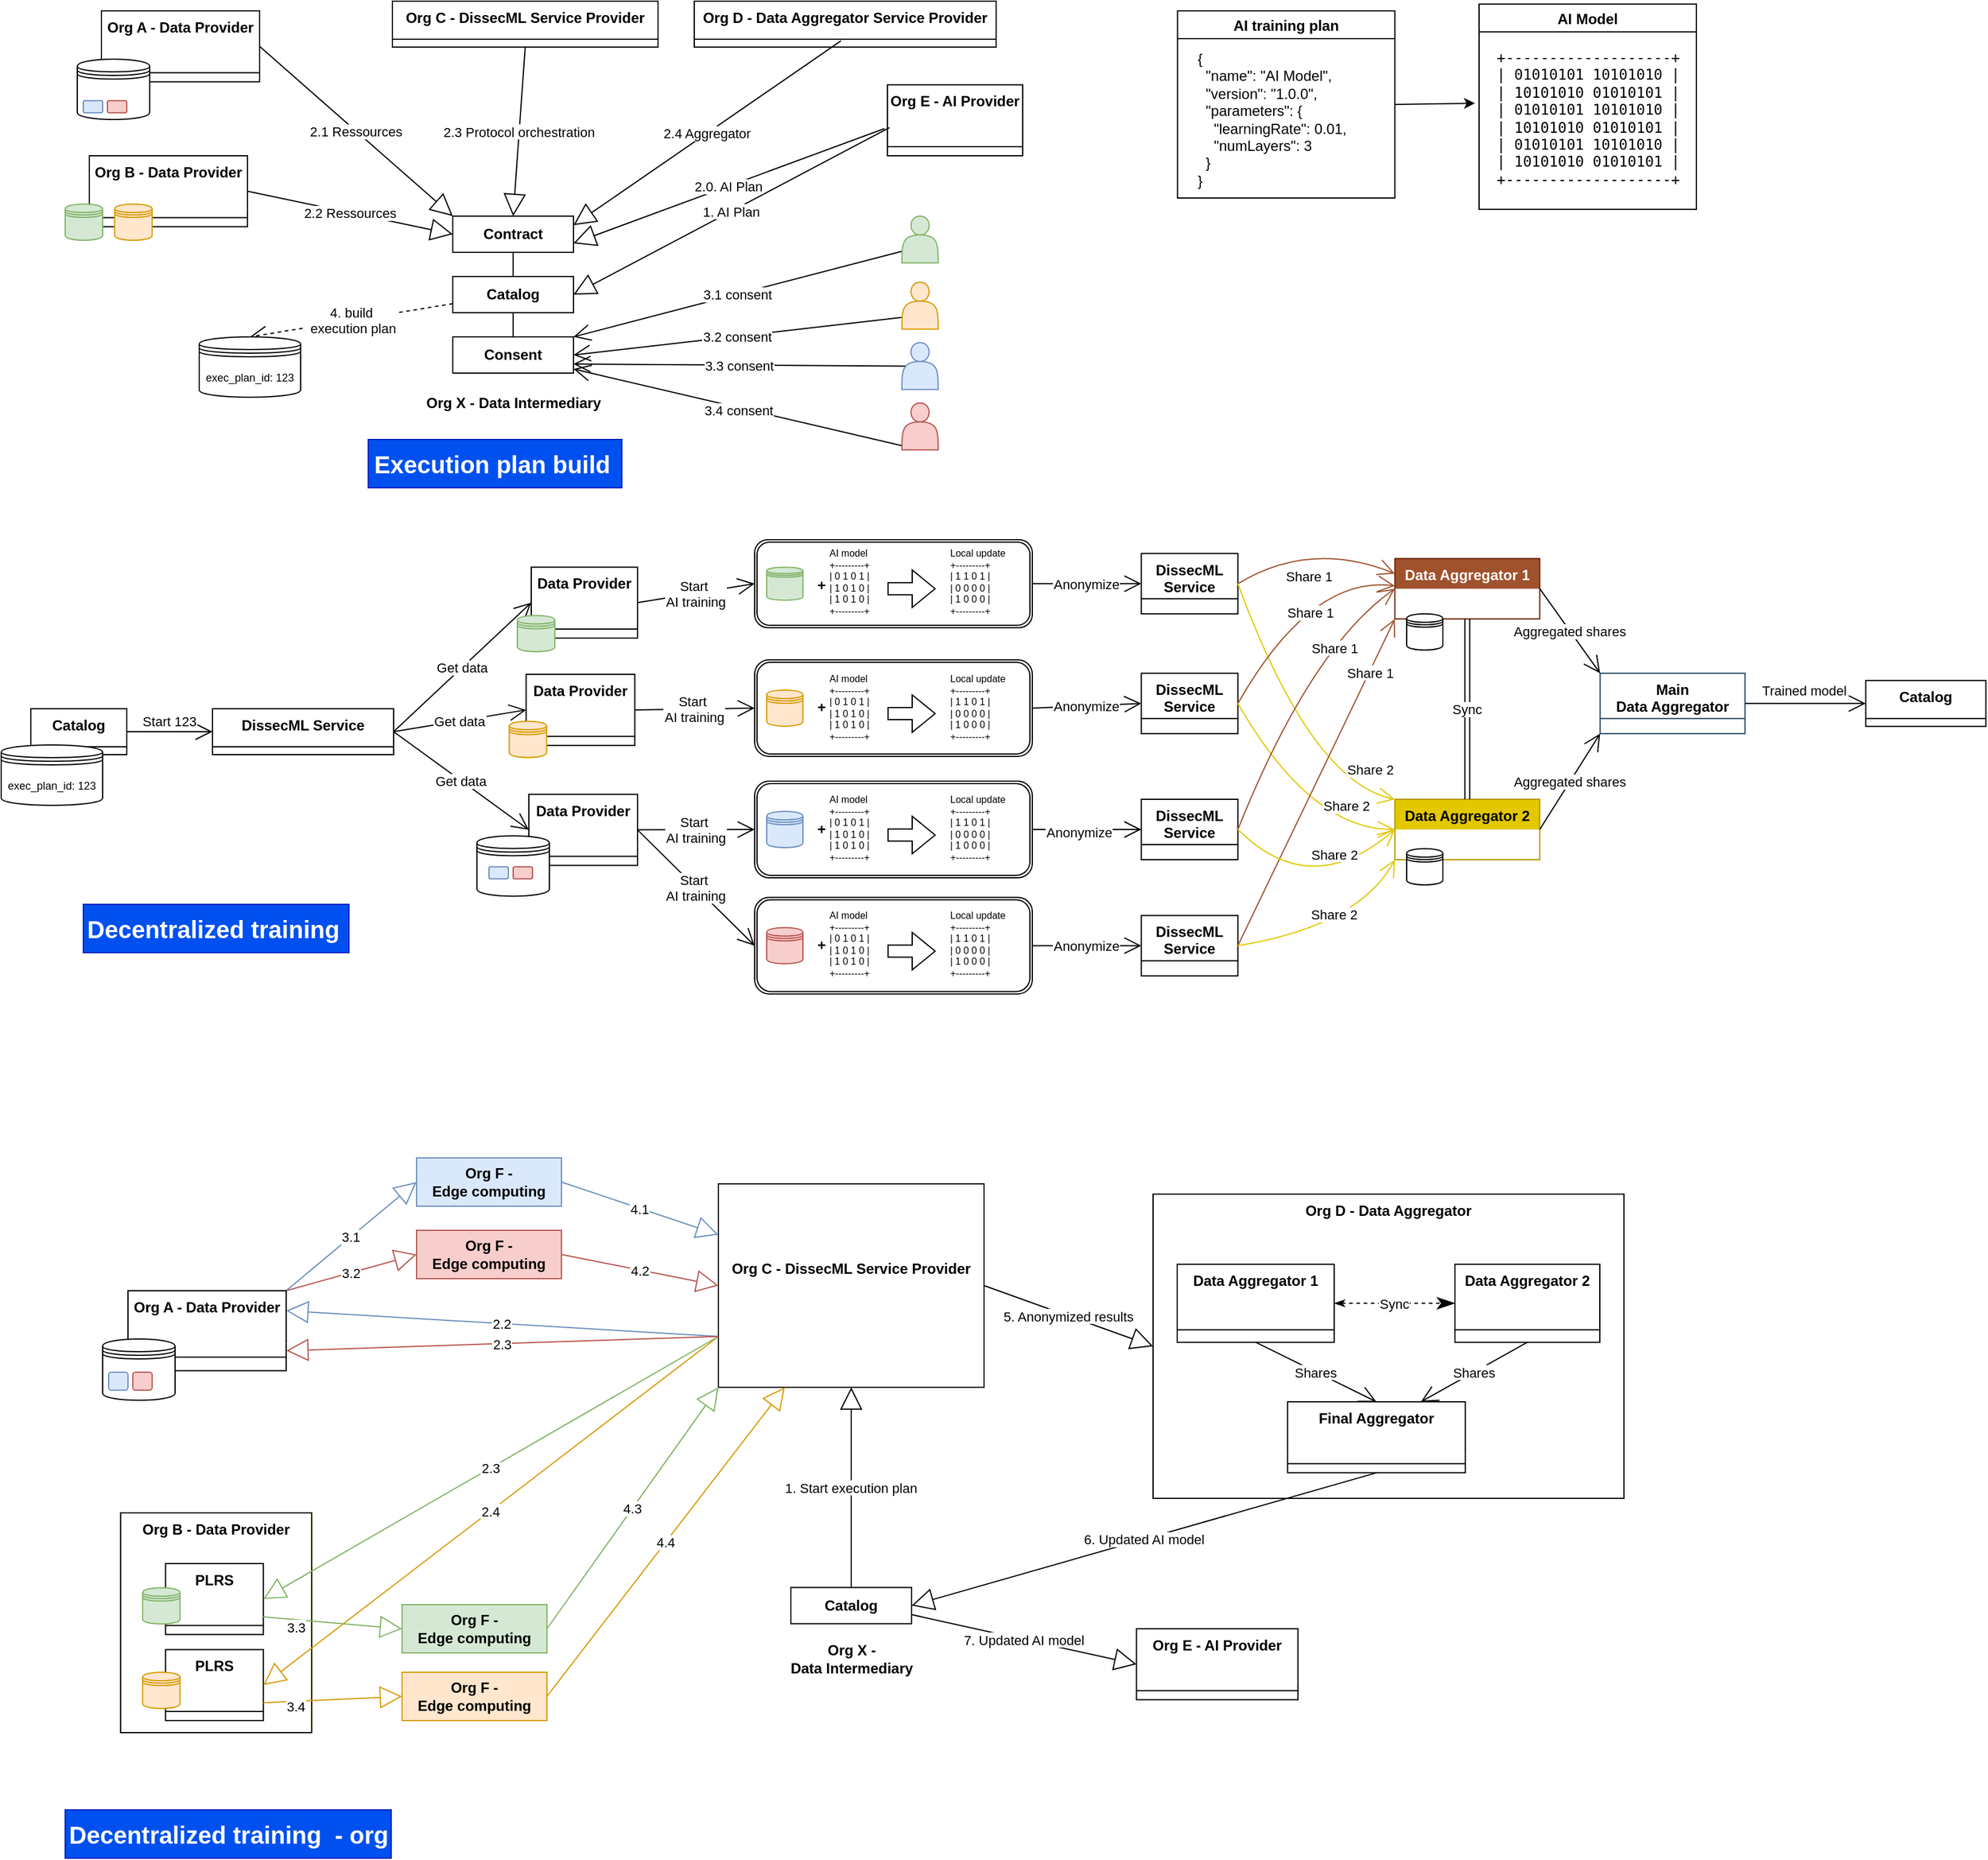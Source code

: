 <mxfile version="24.2.8" type="device">
  <diagram name="Page-1" id="822b0af5-4adb-64df-f703-e8dfc1f81529">
    <mxGraphModel dx="1670" dy="934" grid="1" gridSize="10" guides="1" tooltips="1" connect="1" arrows="1" fold="1" page="1" pageScale="1" pageWidth="1169" pageHeight="827" background="none" math="1" shadow="0">
      <root>
        <mxCell id="0" />
        <mxCell id="1" parent="0" />
        <mxCell id="h4V8nAPMFZly05bqmjX1-2" value="Org B - Data Provider" style="swimlane;fontStyle=1;align=center;verticalAlign=top;childLayout=stackLayout;horizontal=1;startSize=43.8;horizontalStack=0;resizeParent=1;resizeParentMax=0;resizeLast=0;collapsible=0;marginBottom=0;swimlaneLine=0;swimlaneHead=1;swimlaneBody=1;" parent="1" vertex="1">
          <mxGeometry x="79" y="150" width="131" height="58.8" as="geometry" />
        </mxCell>
        <mxCell id="h4V8nAPMFZly05bqmjX1-3" style="line;strokeWidth=1;fillColor=none;align=left;verticalAlign=middle;spacingTop=-1;spacingLeft=3;spacingRight=3;rotatable=0;labelPosition=right;points=[];portConstraint=eastwest;strokeColor=inherit;" parent="h4V8nAPMFZly05bqmjX1-2" vertex="1">
          <mxGeometry y="43.8" width="131" height="15" as="geometry" />
        </mxCell>
        <mxCell id="h4V8nAPMFZly05bqmjX1-4" value="Org E - AI Provider" style="swimlane;fontStyle=1;align=center;verticalAlign=top;childLayout=stackLayout;horizontal=1;startSize=43.8;horizontalStack=0;resizeParent=1;resizeParentMax=0;resizeLast=0;collapsible=0;marginBottom=0;swimlaneLine=0;" parent="1" vertex="1">
          <mxGeometry x="740" y="91.2" width="112" height="58.8" as="geometry" />
        </mxCell>
        <mxCell id="h4V8nAPMFZly05bqmjX1-5" style="line;strokeWidth=1;fillColor=none;align=left;verticalAlign=middle;spacingTop=-1;spacingLeft=3;spacingRight=3;rotatable=0;labelPosition=right;points=[];portConstraint=eastwest;strokeColor=inherit;" parent="h4V8nAPMFZly05bqmjX1-4" vertex="1">
          <mxGeometry y="43.8" width="112" height="15" as="geometry" />
        </mxCell>
        <mxCell id="h4V8nAPMFZly05bqmjX1-20" value="2.2 Ressources" style="curved=1;startArrow=none;endArrow=block;endSize=16;endFill=0;exitX=1;exitY=0.5;rounded=0;exitDx=0;exitDy=0;entryX=0;entryY=0.5;entryDx=0;entryDy=0;" parent="1" source="h4V8nAPMFZly05bqmjX1-2" target="uGPSaHu-5Sx0lIMv9-vT-1" edge="1">
          <mxGeometry relative="1" as="geometry">
            <Array as="points" />
          </mxGeometry>
        </mxCell>
        <mxCell id="h4V8nAPMFZly05bqmjX1-23" value="3.1 consent" style="curved=0;startArrow=none;endArrow=open;endSize=12;exitX=0;exitY=0.75;entryX=1;entryY=0;rounded=0;entryDx=0;entryDy=0;exitDx=0;exitDy=0;" parent="1" source="h4V8nAPMFZly05bqmjX1-56" target="uGPSaHu-5Sx0lIMv9-vT-3" edge="1">
          <mxGeometry relative="1" as="geometry">
            <Array as="points" />
            <mxPoint x="606.254" y="242.8" as="sourcePoint" />
            <mxPoint x="842.5" y="290" as="targetPoint" />
          </mxGeometry>
        </mxCell>
        <mxCell id="h4V8nAPMFZly05bqmjX1-24" value="3.2 consent" style="curved=0;startArrow=none;endArrow=open;endSize=12;exitX=0;exitY=0.75;entryX=1;entryY=0.5;rounded=0;exitDx=0;exitDy=0;entryDx=0;entryDy=0;" parent="1" source="h4V8nAPMFZly05bqmjX1-57" target="uGPSaHu-5Sx0lIMv9-vT-3" edge="1">
          <mxGeometry relative="1" as="geometry">
            <Array as="points" />
            <mxPoint x="759.934" y="128.8" as="sourcePoint" />
            <mxPoint x="1014.842" y="110" as="targetPoint" />
          </mxGeometry>
        </mxCell>
        <mxCell id="h4V8nAPMFZly05bqmjX1-25" value="3.3 consent" style="curved=0;startArrow=none;endArrow=open;endSize=12;exitX=0.1;exitY=0.5;entryX=1;entryY=0.75;rounded=0;entryDx=0;entryDy=0;exitDx=0;exitDy=0;exitPerimeter=0;" parent="1" source="h4V8nAPMFZly05bqmjX1-58" target="uGPSaHu-5Sx0lIMv9-vT-3" edge="1">
          <mxGeometry relative="1" as="geometry">
            <Array as="points" />
            <mxPoint x="874.593" y="128.8" as="sourcePoint" />
            <mxPoint x="1026.97" y="112.66" as="targetPoint" />
          </mxGeometry>
        </mxCell>
        <mxCell id="h4V8nAPMFZly05bqmjX1-27" value="4. build&#xa; execution plan" style="curved=0;startArrow=none;endArrow=open;endSize=12;exitX=0;exitY=0.75;rounded=0;exitDx=0;exitDy=0;entryX=0.5;entryY=0;entryDx=0;entryDy=0;dashed=1;" parent="1" source="uGPSaHu-5Sx0lIMv9-vT-2" target="h4V8nAPMFZly05bqmjX1-35" edge="1">
          <mxGeometry relative="1" as="geometry">
            <Array as="points" />
            <mxPoint x="416" y="340" as="targetPoint" />
            <mxPoint x="905" y="340" as="sourcePoint" />
          </mxGeometry>
        </mxCell>
        <mxCell id="h4V8nAPMFZly05bqmjX1-1" value="" style="shape=datastore;whiteSpace=wrap;html=1;fillColor=#d5e8d4;strokeColor=#82b366;" parent="1" vertex="1">
          <mxGeometry x="59" y="190" width="31" height="30" as="geometry" />
        </mxCell>
        <mxCell id="h4V8nAPMFZly05bqmjX1-28" value="Org A - Data Provider" style="swimlane;fontStyle=1;align=center;verticalAlign=top;childLayout=stackLayout;horizontal=1;startSize=43.8;horizontalStack=0;resizeParent=1;resizeParentMax=0;resizeLast=0;collapsible=0;marginBottom=0;swimlaneLine=0;swimlaneHead=1;swimlaneBody=1;" parent="1" vertex="1">
          <mxGeometry x="89" y="30" width="131" height="58.8" as="geometry" />
        </mxCell>
        <mxCell id="h4V8nAPMFZly05bqmjX1-29" style="line;strokeWidth=1;fillColor=none;align=left;verticalAlign=middle;spacingTop=-1;spacingLeft=3;spacingRight=3;rotatable=0;labelPosition=right;points=[];portConstraint=eastwest;strokeColor=inherit;" parent="h4V8nAPMFZly05bqmjX1-28" vertex="1">
          <mxGeometry y="43.8" width="131" height="15" as="geometry" />
        </mxCell>
        <mxCell id="h4V8nAPMFZly05bqmjX1-30" value="" style="shape=datastore;whiteSpace=wrap;html=1;" parent="1" vertex="1">
          <mxGeometry x="69" y="70" width="60" height="50" as="geometry" />
        </mxCell>
        <mxCell id="h4V8nAPMFZly05bqmjX1-31" value="2.1 Ressources" style="curved=1;startArrow=none;endArrow=block;endSize=16;endFill=0;exitX=1;exitY=0.5;entryX=0;entryY=0;rounded=0;exitDx=0;exitDy=0;entryDx=0;entryDy=0;" parent="1" source="h4V8nAPMFZly05bqmjX1-28" target="uGPSaHu-5Sx0lIMv9-vT-1" edge="1">
          <mxGeometry relative="1" as="geometry">
            <Array as="points" />
            <mxPoint x="211" y="179" as="sourcePoint" />
            <mxPoint x="370" y="109" as="targetPoint" />
          </mxGeometry>
        </mxCell>
        <mxCell id="h4V8nAPMFZly05bqmjX1-35" value="&lt;font style=&quot;font-size: 9px;&quot;&gt;exec_plan_id: 123&lt;/font&gt;" style="shape=datastore;whiteSpace=wrap;html=1;" parent="1" vertex="1">
          <mxGeometry x="170" y="300" width="84" height="50" as="geometry" />
        </mxCell>
        <mxCell id="h4V8nAPMFZly05bqmjX1-36" value="Org C - DissecML Service Provider" style="swimlane;fontStyle=1;align=center;verticalAlign=top;childLayout=stackLayout;horizontal=1;startSize=25;horizontalStack=0;resizeParent=1;resizeParentMax=0;resizeLast=0;collapsible=0;marginBottom=0;swimlaneLine=0;" parent="1" vertex="1">
          <mxGeometry x="330" y="22" width="220" height="38" as="geometry" />
        </mxCell>
        <mxCell id="h4V8nAPMFZly05bqmjX1-37" style="line;strokeWidth=1;fillColor=none;align=left;verticalAlign=middle;spacingTop=-1;spacingLeft=3;spacingRight=3;rotatable=0;labelPosition=right;points=[];portConstraint=eastwest;strokeColor=inherit;" parent="h4V8nAPMFZly05bqmjX1-36" vertex="1">
          <mxGeometry y="25" width="220" height="13" as="geometry" />
        </mxCell>
        <mxCell id="h4V8nAPMFZly05bqmjX1-38" value="2.3 Protocol orchestration" style="curved=1;startArrow=none;endArrow=block;endSize=16;endFill=0;exitX=0.5;exitY=1;entryX=0.5;entryY=0;rounded=0;exitDx=0;exitDy=0;entryDx=0;entryDy=0;" parent="1" source="h4V8nAPMFZly05bqmjX1-36" target="uGPSaHu-5Sx0lIMv9-vT-1" edge="1">
          <mxGeometry relative="1" as="geometry">
            <Array as="points" />
            <mxPoint x="220" y="59" as="sourcePoint" />
            <mxPoint x="364" y="94" as="targetPoint" />
          </mxGeometry>
        </mxCell>
        <mxCell id="h4V8nAPMFZly05bqmjX1-43" value="AI Model" style="swimlane;" parent="1" vertex="1">
          <mxGeometry x="1230" y="24.4" width="180" height="170" as="geometry">
            <mxRectangle x="920" y="480" width="90" height="30" as="alternateBounds" />
          </mxGeometry>
        </mxCell>
        <mxCell id="h4V8nAPMFZly05bqmjX1-44" value="&lt;pre&gt;&lt;code class=&quot;!whitespace-pre hljs language-diff&quot;&gt;&lt;span class=&quot;hljs-addition&quot;&gt;+-------------------+&lt;/span&gt;&lt;br&gt;| 01010101 10101010 |&lt;br&gt;| 10101010 01010101 |&lt;br&gt;| 01010101 10101010 |&lt;br&gt;| 10101010 01010101 |&lt;br&gt;| 01010101 10101010 |&lt;br&gt;| 10101010 01010101 |&lt;br&gt;&lt;span class=&quot;hljs-addition&quot;&gt;+-------------------+&lt;/span&gt;&lt;/code&gt;&lt;/pre&gt;" style="text;html=1;align=center;verticalAlign=middle;resizable=0;points=[];autosize=1;strokeColor=none;fillColor=none;" parent="h4V8nAPMFZly05bqmjX1-43" vertex="1">
          <mxGeometry y="20" width="180" height="150" as="geometry" />
        </mxCell>
        <mxCell id="h4V8nAPMFZly05bqmjX1-45" value="AI training plan" style="swimlane;" parent="1" vertex="1">
          <mxGeometry x="980.25" y="30" width="180" height="155" as="geometry" />
        </mxCell>
        <mxCell id="h4V8nAPMFZly05bqmjX1-48" value="&lt;div align=&quot;left&quot;&gt;{&lt;br&gt;&amp;nbsp; &quot;name&quot;: &quot;AI Model&quot;,&lt;br&gt;&amp;nbsp; &quot;version&quot;: &quot;1.0.0&quot;,&lt;br&gt;&amp;nbsp; &quot;parameters&quot;: {&lt;br&gt;&amp;nbsp;&amp;nbsp;&amp;nbsp; &quot;learningRate&quot;: 0.01,&lt;br&gt;&amp;nbsp;&amp;nbsp;&amp;nbsp; &quot;numLayers&quot;: 3&lt;br&gt;&amp;nbsp; }&lt;br&gt;}&lt;/div&gt;" style="text;html=1;align=left;verticalAlign=middle;resizable=0;points=[];autosize=1;strokeColor=none;fillColor=none;" parent="h4V8nAPMFZly05bqmjX1-45" vertex="1">
          <mxGeometry x="15" y="25" width="150" height="130" as="geometry" />
        </mxCell>
        <mxCell id="h4V8nAPMFZly05bqmjX1-55" value="" style="shape=datastore;whiteSpace=wrap;html=1;fillColor=#ffe6cc;strokeColor=#d79b00;" parent="1" vertex="1">
          <mxGeometry x="100" y="190" width="31" height="30" as="geometry" />
        </mxCell>
        <mxCell id="h4V8nAPMFZly05bqmjX1-59" value="" style="rounded=1;whiteSpace=wrap;html=1;fillColor=#dae8fc;strokeColor=#6c8ebf;" parent="1" vertex="1">
          <mxGeometry x="74" y="104.4" width="16" height="10" as="geometry" />
        </mxCell>
        <mxCell id="h4V8nAPMFZly05bqmjX1-60" value="3.4 consent" style="curved=0;startArrow=none;endArrow=open;endSize=12;rounded=0;exitX=0.5;exitY=1;exitDx=0;exitDy=0;" parent="1" source="h4V8nAPMFZly05bqmjX1-61" target="uGPSaHu-5Sx0lIMv9-vT-3" edge="1">
          <mxGeometry x="0.042" y="2" relative="1" as="geometry">
            <Array as="points" />
            <mxPoint x="860" y="130" as="sourcePoint" />
            <mxPoint x="1051.18" y="111.824" as="targetPoint" />
            <mxPoint as="offset" />
          </mxGeometry>
        </mxCell>
        <mxCell id="h4V8nAPMFZly05bqmjX1-63" value="" style="rounded=1;whiteSpace=wrap;html=1;fillColor=#f8cecc;strokeColor=#b85450;" parent="1" vertex="1">
          <mxGeometry x="94" y="104.4" width="16" height="10" as="geometry" />
        </mxCell>
        <mxCell id="h4V8nAPMFZly05bqmjX1-64" value="Catalog&#xa;&#xa;&#xa;" style="swimlane;fontStyle=1;align=center;verticalAlign=top;childLayout=stackLayout;horizontal=1;startSize=25;horizontalStack=0;resizeParent=1;resizeParentMax=0;resizeLast=0;collapsible=0;marginBottom=0;swimlaneLine=0;" parent="1" vertex="1">
          <mxGeometry x="30.5" y="608" width="79.5" height="38" as="geometry" />
        </mxCell>
        <mxCell id="h4V8nAPMFZly05bqmjX1-65" style="line;strokeWidth=1;fillColor=none;align=left;verticalAlign=middle;spacingTop=-1;spacingLeft=3;spacingRight=3;rotatable=0;labelPosition=right;points=[];portConstraint=eastwest;strokeColor=inherit;" parent="h4V8nAPMFZly05bqmjX1-64" vertex="1">
          <mxGeometry y="25" width="79.5" height="13" as="geometry" />
        </mxCell>
        <mxCell id="h4V8nAPMFZly05bqmjX1-67" value="&lt;font style=&quot;font-size: 9px;&quot;&gt;exec_plan_id: 123&lt;/font&gt;" style="shape=datastore;whiteSpace=wrap;html=1;" parent="1" vertex="1">
          <mxGeometry x="6" y="638" width="84" height="50" as="geometry" />
        </mxCell>
        <mxCell id="h4V8nAPMFZly05bqmjX1-68" value="DissecML Service" style="swimlane;fontStyle=1;align=center;verticalAlign=top;childLayout=stackLayout;horizontal=1;startSize=25;horizontalStack=0;resizeParent=1;resizeParentMax=0;resizeLast=0;collapsible=0;marginBottom=0;swimlaneLine=0;" parent="1" vertex="1">
          <mxGeometry x="181" y="608" width="150" height="38" as="geometry" />
        </mxCell>
        <mxCell id="h4V8nAPMFZly05bqmjX1-69" style="line;strokeWidth=1;fillColor=none;align=left;verticalAlign=middle;spacingTop=-1;spacingLeft=3;spacingRight=3;rotatable=0;labelPosition=right;points=[];portConstraint=eastwest;strokeColor=inherit;" parent="h4V8nAPMFZly05bqmjX1-68" vertex="1">
          <mxGeometry y="25" width="150" height="13" as="geometry" />
        </mxCell>
        <mxCell id="h4V8nAPMFZly05bqmjX1-70" value="Start 123" style="curved=0;startArrow=none;endArrow=open;endSize=12;exitX=1;exitY=0.5;rounded=0;exitDx=0;exitDy=0;entryX=0;entryY=0.5;entryDx=0;entryDy=0;" parent="1" source="h4V8nAPMFZly05bqmjX1-64" target="h4V8nAPMFZly05bqmjX1-68" edge="1">
          <mxGeometry y="9" relative="1" as="geometry">
            <Array as="points" />
            <mxPoint x="426" y="167" as="sourcePoint" />
            <mxPoint x="170" y="627" as="targetPoint" />
            <mxPoint as="offset" />
          </mxGeometry>
        </mxCell>
        <mxCell id="h4V8nAPMFZly05bqmjX1-87" value="Get data" style="curved=0;startArrow=none;endArrow=open;endSize=12;exitX=1;exitY=0.5;rounded=0;exitDx=0;exitDy=0;entryX=0;entryY=0.5;entryDx=0;entryDy=0;" parent="1" source="h4V8nAPMFZly05bqmjX1-68" target="h4V8nAPMFZly05bqmjX1-71" edge="1">
          <mxGeometry relative="1" as="geometry">
            <Array as="points" />
            <mxPoint x="426" y="167" as="sourcePoint" />
            <mxPoint x="426" y="268" as="targetPoint" />
          </mxGeometry>
        </mxCell>
        <mxCell id="h4V8nAPMFZly05bqmjX1-88" value="Get data" style="curved=0;startArrow=none;endArrow=open;endSize=12;exitX=1;exitY=0.5;rounded=0;exitDx=0;exitDy=0;entryX=0;entryY=0.5;entryDx=0;entryDy=0;" parent="1" source="h4V8nAPMFZly05bqmjX1-68" target="h4V8nAPMFZly05bqmjX1-73" edge="1">
          <mxGeometry relative="1" as="geometry">
            <Array as="points" />
            <mxPoint x="420" y="618" as="sourcePoint" />
            <mxPoint x="503" y="529" as="targetPoint" />
          </mxGeometry>
        </mxCell>
        <mxCell id="h4V8nAPMFZly05bqmjX1-89" value="Get data" style="curved=0;startArrow=none;endArrow=open;endSize=12;exitX=1;exitY=0.5;rounded=0;exitDx=0;exitDy=0;entryX=0;entryY=0.5;entryDx=0;entryDy=0;" parent="1" source="h4V8nAPMFZly05bqmjX1-68" target="h4V8nAPMFZly05bqmjX1-75" edge="1">
          <mxGeometry relative="1" as="geometry">
            <Array as="points" />
            <mxPoint x="430" y="628" as="sourcePoint" />
            <mxPoint x="513" y="539" as="targetPoint" />
          </mxGeometry>
        </mxCell>
        <mxCell id="h4V8nAPMFZly05bqmjX1-90" value="" style="group" parent="1" vertex="1" connectable="0">
          <mxGeometry x="433.5" y="490.7" width="99.5" height="70.0" as="geometry" />
        </mxCell>
        <mxCell id="h4V8nAPMFZly05bqmjX1-71" value="Data Provider" style="swimlane;fontStyle=1;align=center;verticalAlign=top;childLayout=stackLayout;horizontal=1;startSize=43.8;horizontalStack=0;resizeParent=1;resizeParentMax=0;resizeLast=0;collapsible=0;marginBottom=0;swimlaneLine=0;swimlaneHead=1;swimlaneBody=1;" parent="h4V8nAPMFZly05bqmjX1-90" vertex="1">
          <mxGeometry x="11.5" width="88" height="58.8" as="geometry" />
        </mxCell>
        <mxCell id="h4V8nAPMFZly05bqmjX1-72" style="line;strokeWidth=1;fillColor=none;align=left;verticalAlign=middle;spacingTop=-1;spacingLeft=3;spacingRight=3;rotatable=0;labelPosition=right;points=[];portConstraint=eastwest;strokeColor=inherit;" parent="h4V8nAPMFZly05bqmjX1-71" vertex="1">
          <mxGeometry y="43.8" width="88" height="15" as="geometry" />
        </mxCell>
        <mxCell id="h4V8nAPMFZly05bqmjX1-77" value="" style="shape=datastore;whiteSpace=wrap;html=1;fillColor=#d5e8d4;strokeColor=#82b366;" parent="h4V8nAPMFZly05bqmjX1-90" vertex="1">
          <mxGeometry y="40" width="31" height="30" as="geometry" />
        </mxCell>
        <mxCell id="h4V8nAPMFZly05bqmjX1-91" value="" style="group" parent="1" vertex="1" connectable="0">
          <mxGeometry x="426.75" y="579.55" width="104" height="68.8" as="geometry" />
        </mxCell>
        <mxCell id="h4V8nAPMFZly05bqmjX1-73" value="Data Provider" style="swimlane;fontStyle=1;align=center;verticalAlign=top;childLayout=stackLayout;horizontal=1;startSize=43.8;horizontalStack=0;resizeParent=1;resizeParentMax=0;resizeLast=0;collapsible=0;marginBottom=0;swimlaneLine=0;swimlaneHead=1;swimlaneBody=1;" parent="h4V8nAPMFZly05bqmjX1-91" vertex="1">
          <mxGeometry x="14" width="90" height="58.8" as="geometry" />
        </mxCell>
        <mxCell id="h4V8nAPMFZly05bqmjX1-74" style="line;strokeWidth=1;fillColor=none;align=left;verticalAlign=middle;spacingTop=-1;spacingLeft=3;spacingRight=3;rotatable=0;labelPosition=right;points=[];portConstraint=eastwest;strokeColor=inherit;" parent="h4V8nAPMFZly05bqmjX1-73" vertex="1">
          <mxGeometry y="43.8" width="90" height="15" as="geometry" />
        </mxCell>
        <mxCell id="h4V8nAPMFZly05bqmjX1-85" value="" style="shape=datastore;whiteSpace=wrap;html=1;fillColor=#ffe6cc;strokeColor=#d79b00;" parent="h4V8nAPMFZly05bqmjX1-91" vertex="1">
          <mxGeometry y="38.8" width="31" height="30" as="geometry" />
        </mxCell>
        <mxCell id="h4V8nAPMFZly05bqmjX1-92" value="" style="group" parent="1" vertex="1" connectable="0">
          <mxGeometry x="400" y="678.9" width="133" height="84.4" as="geometry" />
        </mxCell>
        <mxCell id="h4V8nAPMFZly05bqmjX1-75" value="Data Provider" style="swimlane;fontStyle=1;align=center;verticalAlign=top;childLayout=stackLayout;horizontal=1;startSize=43.8;horizontalStack=0;resizeParent=1;resizeParentMax=0;resizeLast=0;collapsible=0;marginBottom=0;swimlaneLine=0;swimlaneHead=1;swimlaneBody=1;" parent="h4V8nAPMFZly05bqmjX1-92" vertex="1">
          <mxGeometry x="43" width="90" height="58.8" as="geometry" />
        </mxCell>
        <mxCell id="h4V8nAPMFZly05bqmjX1-76" style="line;strokeWidth=1;fillColor=none;align=left;verticalAlign=middle;spacingTop=-1;spacingLeft=3;spacingRight=3;rotatable=0;labelPosition=right;points=[];portConstraint=eastwest;strokeColor=inherit;" parent="h4V8nAPMFZly05bqmjX1-75" vertex="1">
          <mxGeometry y="43.8" width="90" height="15" as="geometry" />
        </mxCell>
        <mxCell id="h4V8nAPMFZly05bqmjX1-82" value="" style="shape=datastore;whiteSpace=wrap;html=1;" parent="h4V8nAPMFZly05bqmjX1-92" vertex="1">
          <mxGeometry y="34.4" width="60" height="50" as="geometry" />
        </mxCell>
        <mxCell id="h4V8nAPMFZly05bqmjX1-83" value="" style="rounded=1;whiteSpace=wrap;html=1;fillColor=#dae8fc;strokeColor=#6c8ebf;" parent="h4V8nAPMFZly05bqmjX1-92" vertex="1">
          <mxGeometry x="10" y="60" width="16" height="10" as="geometry" />
        </mxCell>
        <mxCell id="h4V8nAPMFZly05bqmjX1-84" value="" style="rounded=1;whiteSpace=wrap;html=1;fillColor=#f8cecc;strokeColor=#b85450;" parent="h4V8nAPMFZly05bqmjX1-92" vertex="1">
          <mxGeometry x="30" y="60" width="16" height="10" as="geometry" />
        </mxCell>
        <mxCell id="h4V8nAPMFZly05bqmjX1-93" value="Start &#xa;AI training" style="curved=0;startArrow=none;endArrow=open;endSize=12;exitX=1;exitY=0.5;rounded=0;exitDx=0;exitDy=0;entryX=0;entryY=0.5;entryDx=0;entryDy=0;" parent="1" source="h4V8nAPMFZly05bqmjX1-71" target="h4V8nAPMFZly05bqmjX1-94" edge="1">
          <mxGeometry relative="1" as="geometry">
            <Array as="points" />
            <mxPoint x="720" y="536" as="sourcePoint" />
            <mxPoint x="680" y="518" as="targetPoint" />
          </mxGeometry>
        </mxCell>
        <mxCell id="h4V8nAPMFZly05bqmjX1-102" value="" style="endArrow=classic;html=1;rounded=0;entryX=-0.019;entryY=0.414;entryDx=0;entryDy=0;entryPerimeter=0;exitX=1;exitY=0.5;exitDx=0;exitDy=0;" parent="1" source="h4V8nAPMFZly05bqmjX1-45" target="h4V8nAPMFZly05bqmjX1-44" edge="1">
          <mxGeometry width="50" height="50" relative="1" as="geometry">
            <mxPoint x="480.25" y="380" as="sourcePoint" />
            <mxPoint x="530.25" y="330" as="targetPoint" />
          </mxGeometry>
        </mxCell>
        <mxCell id="h4V8nAPMFZly05bqmjX1-113" value="" style="group" parent="1" vertex="1" connectable="0">
          <mxGeometry x="630" y="468" width="230" height="78.2" as="geometry" />
        </mxCell>
        <mxCell id="h4V8nAPMFZly05bqmjX1-94" value="" style="shape=ext;double=1;rounded=1;whiteSpace=wrap;html=1;" parent="h4V8nAPMFZly05bqmjX1-113" vertex="1">
          <mxGeometry width="230" height="72.829" as="geometry" />
        </mxCell>
        <mxCell id="h4V8nAPMFZly05bqmjX1-95" value="" style="shape=datastore;whiteSpace=wrap;html=1;fillColor=#d5e8d4;strokeColor=#82b366;" parent="h4V8nAPMFZly05bqmjX1-113" vertex="1">
          <mxGeometry x="10" y="22.759" width="30" height="27.311" as="geometry" />
        </mxCell>
        <mxCell id="h4V8nAPMFZly05bqmjX1-100" value="AI model&#xa;+---------+&#xa;| 0 1 0 1 |&#xa;| 1 0 1 0 |&#xa;| 1 0 1 0 |&#xa;+---------+" style="text;whiteSpace=wrap;fontSize=8;" parent="h4V8nAPMFZly05bqmjX1-113" vertex="1">
          <mxGeometry x="60" y="-3.073e-14" width="70" height="74.468" as="geometry" />
        </mxCell>
        <mxCell id="h4V8nAPMFZly05bqmjX1-107" value="" style="shape=flexArrow;endArrow=classic;html=1;rounded=0;" parent="h4V8nAPMFZly05bqmjX1-113" edge="1">
          <mxGeometry width="50" height="50" relative="1" as="geometry">
            <mxPoint x="110" y="40.584" as="sourcePoint" />
            <mxPoint x="150" y="40.584" as="targetPoint" />
          </mxGeometry>
        </mxCell>
        <mxCell id="h4V8nAPMFZly05bqmjX1-108" value="+" style="text;html=1;align=center;verticalAlign=middle;resizable=0;points=[];autosize=1;strokeColor=none;fillColor=none;fontStyle=1" parent="h4V8nAPMFZly05bqmjX1-113" vertex="1">
          <mxGeometry x="40" y="22.759" width="30" height="30" as="geometry" />
        </mxCell>
        <mxCell id="h4V8nAPMFZly05bqmjX1-111" value="Local update&#xa;+---------+&#xa;| 1 1 0 1 |&#xa;| 0 0 0 0 |&#xa;| 1 0 0 0 |&#xa;+---------+" style="text;whiteSpace=wrap;fontSize=8;" parent="h4V8nAPMFZly05bqmjX1-113" vertex="1">
          <mxGeometry x="160" y="-3.073e-14" width="50" height="58.354" as="geometry" />
        </mxCell>
        <mxCell id="h4V8nAPMFZly05bqmjX1-114" value="" style="group" parent="1" vertex="1" connectable="0">
          <mxGeometry x="630" y="567.45" width="230" height="85.9" as="geometry" />
        </mxCell>
        <mxCell id="h4V8nAPMFZly05bqmjX1-115" value="" style="shape=ext;double=1;rounded=1;whiteSpace=wrap;html=1;" parent="h4V8nAPMFZly05bqmjX1-114" vertex="1">
          <mxGeometry width="230" height="80" as="geometry" />
        </mxCell>
        <mxCell id="h4V8nAPMFZly05bqmjX1-116" value="" style="shape=datastore;whiteSpace=wrap;html=1;fillColor=#ffe6cc;strokeColor=#d79b00;" parent="h4V8nAPMFZly05bqmjX1-114" vertex="1">
          <mxGeometry x="10" y="25" width="30" height="30" as="geometry" />
        </mxCell>
        <mxCell id="h4V8nAPMFZly05bqmjX1-117" value="AI model&#xa;+---------+&#xa;| 0 1 0 1 |&#xa;| 1 0 1 0 |&#xa;| 1 0 1 0 |&#xa;+---------+" style="text;whiteSpace=wrap;fontSize=8;" parent="h4V8nAPMFZly05bqmjX1-114" vertex="1">
          <mxGeometry x="60" y="4.1" width="70" height="81.8" as="geometry" />
        </mxCell>
        <mxCell id="h4V8nAPMFZly05bqmjX1-118" value="" style="shape=flexArrow;endArrow=classic;html=1;rounded=0;" parent="h4V8nAPMFZly05bqmjX1-114" edge="1">
          <mxGeometry width="50" height="50" relative="1" as="geometry">
            <mxPoint x="110" y="44.58" as="sourcePoint" />
            <mxPoint x="150" y="44.58" as="targetPoint" />
          </mxGeometry>
        </mxCell>
        <mxCell id="h4V8nAPMFZly05bqmjX1-119" value="+" style="text;html=1;align=center;verticalAlign=middle;resizable=0;points=[];autosize=1;strokeColor=none;fillColor=none;fontStyle=1" parent="h4V8nAPMFZly05bqmjX1-114" vertex="1">
          <mxGeometry x="40" y="25" width="30" height="30" as="geometry" />
        </mxCell>
        <mxCell id="h4V8nAPMFZly05bqmjX1-120" value="Local update&#xa;+---------+&#xa;| 1 1 0 1 |&#xa;| 0 0 0 0 |&#xa;| 1 0 0 0 |&#xa;+---------+" style="text;whiteSpace=wrap;fontSize=8;" parent="h4V8nAPMFZly05bqmjX1-114" vertex="1">
          <mxGeometry x="160" y="4.1" width="50" height="64.1" as="geometry" />
        </mxCell>
        <mxCell id="h4V8nAPMFZly05bqmjX1-125" value="Start &#xa;AI training" style="curved=0;startArrow=none;endArrow=open;endSize=12;exitX=1;exitY=0.5;rounded=0;exitDx=0;exitDy=0;entryX=0;entryY=0.5;entryDx=0;entryDy=0;" parent="1" source="h4V8nAPMFZly05bqmjX1-73" target="h4V8nAPMFZly05bqmjX1-115" edge="1">
          <mxGeometry relative="1" as="geometry">
            <Array as="points" />
            <mxPoint x="611" y="529" as="sourcePoint" />
            <mxPoint x="690" y="514" as="targetPoint" />
          </mxGeometry>
        </mxCell>
        <mxCell id="h4V8nAPMFZly05bqmjX1-126" value="" style="group" parent="1" vertex="1" connectable="0">
          <mxGeometry x="630" y="668" width="230" height="85.9" as="geometry" />
        </mxCell>
        <mxCell id="h4V8nAPMFZly05bqmjX1-127" value="" style="shape=ext;double=1;rounded=1;whiteSpace=wrap;html=1;" parent="h4V8nAPMFZly05bqmjX1-126" vertex="1">
          <mxGeometry width="230" height="80" as="geometry" />
        </mxCell>
        <mxCell id="h4V8nAPMFZly05bqmjX1-128" value="" style="shape=datastore;whiteSpace=wrap;html=1;fillColor=#dae8fc;strokeColor=#6c8ebf;" parent="h4V8nAPMFZly05bqmjX1-126" vertex="1">
          <mxGeometry x="10" y="25" width="30" height="30" as="geometry" />
        </mxCell>
        <mxCell id="h4V8nAPMFZly05bqmjX1-129" value="AI model&#xa;+---------+&#xa;| 0 1 0 1 |&#xa;| 1 0 1 0 |&#xa;| 1 0 1 0 |&#xa;+---------+" style="text;whiteSpace=wrap;fontSize=8;" parent="h4V8nAPMFZly05bqmjX1-126" vertex="1">
          <mxGeometry x="60" y="4.1" width="70" height="81.8" as="geometry" />
        </mxCell>
        <mxCell id="h4V8nAPMFZly05bqmjX1-130" value="" style="shape=flexArrow;endArrow=classic;html=1;rounded=0;" parent="h4V8nAPMFZly05bqmjX1-126" edge="1">
          <mxGeometry width="50" height="50" relative="1" as="geometry">
            <mxPoint x="110" y="44.58" as="sourcePoint" />
            <mxPoint x="150" y="44.58" as="targetPoint" />
          </mxGeometry>
        </mxCell>
        <mxCell id="h4V8nAPMFZly05bqmjX1-131" value="+" style="text;html=1;align=center;verticalAlign=middle;resizable=0;points=[];autosize=1;strokeColor=none;fillColor=none;fontStyle=1" parent="h4V8nAPMFZly05bqmjX1-126" vertex="1">
          <mxGeometry x="40" y="25" width="30" height="30" as="geometry" />
        </mxCell>
        <mxCell id="h4V8nAPMFZly05bqmjX1-132" value="Local update&#xa;+---------+&#xa;| 1 1 0 1 |&#xa;| 0 0 0 0 |&#xa;| 1 0 0 0 |&#xa;+---------+" style="text;whiteSpace=wrap;fontSize=8;" parent="h4V8nAPMFZly05bqmjX1-126" vertex="1">
          <mxGeometry x="160" y="4.1" width="50" height="64.1" as="geometry" />
        </mxCell>
        <mxCell id="h4V8nAPMFZly05bqmjX1-133" value="" style="group" parent="1" vertex="1" connectable="0">
          <mxGeometry x="630" y="764.2" width="230" height="85.9" as="geometry" />
        </mxCell>
        <mxCell id="h4V8nAPMFZly05bqmjX1-134" value="" style="shape=ext;double=1;rounded=1;whiteSpace=wrap;html=1;" parent="h4V8nAPMFZly05bqmjX1-133" vertex="1">
          <mxGeometry width="230" height="80" as="geometry" />
        </mxCell>
        <mxCell id="h4V8nAPMFZly05bqmjX1-135" value="" style="shape=datastore;whiteSpace=wrap;html=1;fillColor=#f8cecc;strokeColor=#b85450;" parent="h4V8nAPMFZly05bqmjX1-133" vertex="1">
          <mxGeometry x="10" y="25" width="30" height="30" as="geometry" />
        </mxCell>
        <mxCell id="h4V8nAPMFZly05bqmjX1-136" value="AI model&#xa;+---------+&#xa;| 0 1 0 1 |&#xa;| 1 0 1 0 |&#xa;| 1 0 1 0 |&#xa;+---------+" style="text;whiteSpace=wrap;fontSize=8;" parent="h4V8nAPMFZly05bqmjX1-133" vertex="1">
          <mxGeometry x="60" y="4.1" width="70" height="81.8" as="geometry" />
        </mxCell>
        <mxCell id="h4V8nAPMFZly05bqmjX1-137" value="" style="shape=flexArrow;endArrow=classic;html=1;rounded=0;" parent="h4V8nAPMFZly05bqmjX1-133" edge="1">
          <mxGeometry width="50" height="50" relative="1" as="geometry">
            <mxPoint x="110" y="44.58" as="sourcePoint" />
            <mxPoint x="150" y="44.58" as="targetPoint" />
          </mxGeometry>
        </mxCell>
        <mxCell id="h4V8nAPMFZly05bqmjX1-138" value="+" style="text;html=1;align=center;verticalAlign=middle;resizable=0;points=[];autosize=1;strokeColor=none;fillColor=none;fontStyle=1" parent="h4V8nAPMFZly05bqmjX1-133" vertex="1">
          <mxGeometry x="40" y="25" width="30" height="30" as="geometry" />
        </mxCell>
        <mxCell id="h4V8nAPMFZly05bqmjX1-139" value="Local update&#xa;+---------+&#xa;| 1 1 0 1 |&#xa;| 0 0 0 0 |&#xa;| 1 0 0 0 |&#xa;+---------+" style="text;whiteSpace=wrap;fontSize=8;" parent="h4V8nAPMFZly05bqmjX1-133" vertex="1">
          <mxGeometry x="160" y="4.1" width="50" height="64.1" as="geometry" />
        </mxCell>
        <mxCell id="h4V8nAPMFZly05bqmjX1-140" value="Start &#xa;AI training" style="curved=0;startArrow=none;endArrow=open;endSize=12;exitX=1;exitY=0.5;rounded=0;exitDx=0;exitDy=0;entryX=0;entryY=0.5;entryDx=0;entryDy=0;" parent="1" source="h4V8nAPMFZly05bqmjX1-75" target="h4V8nAPMFZly05bqmjX1-127" edge="1">
          <mxGeometry relative="1" as="geometry">
            <Array as="points" />
            <mxPoint x="613" y="620" as="sourcePoint" />
            <mxPoint x="690" y="617" as="targetPoint" />
          </mxGeometry>
        </mxCell>
        <mxCell id="h4V8nAPMFZly05bqmjX1-141" value="Start &#xa;AI training" style="curved=0;startArrow=none;endArrow=open;endSize=12;exitX=1;exitY=0.5;rounded=0;exitDx=0;exitDy=0;entryX=0;entryY=0.5;entryDx=0;entryDy=0;" parent="1" source="h4V8nAPMFZly05bqmjX1-75" target="h4V8nAPMFZly05bqmjX1-134" edge="1">
          <mxGeometry relative="1" as="geometry">
            <Array as="points" />
            <mxPoint x="623" y="630" as="sourcePoint" />
            <mxPoint x="700" y="627" as="targetPoint" />
          </mxGeometry>
        </mxCell>
        <mxCell id="h4V8nAPMFZly05bqmjX1-142" value="DissecML&#xa;Service" style="swimlane;fontStyle=1;align=center;verticalAlign=top;childLayout=stackLayout;horizontal=1;startSize=25;horizontalStack=0;resizeParent=1;resizeParentMax=0;resizeLast=0;collapsible=0;marginBottom=0;swimlaneLine=0;" parent="1" vertex="1">
          <mxGeometry x="950.25" y="479.41" width="80" height="50" as="geometry" />
        </mxCell>
        <mxCell id="h4V8nAPMFZly05bqmjX1-143" style="line;strokeWidth=1;fillColor=none;align=left;verticalAlign=middle;spacingTop=-1;spacingLeft=3;spacingRight=3;rotatable=0;labelPosition=right;points=[];portConstraint=eastwest;strokeColor=inherit;" parent="h4V8nAPMFZly05bqmjX1-142" vertex="1">
          <mxGeometry y="25" width="80" height="25" as="geometry" />
        </mxCell>
        <mxCell id="h4V8nAPMFZly05bqmjX1-144" value="Anonymize" style="curved=0;startArrow=none;endArrow=open;endSize=12;exitX=1;exitY=0.5;rounded=0;exitDx=0;exitDy=0;entryX=0;entryY=0.5;entryDx=0;entryDy=0;" parent="1" source="h4V8nAPMFZly05bqmjX1-94" target="h4V8nAPMFZly05bqmjX1-142" edge="1">
          <mxGeometry relative="1" as="geometry">
            <Array as="points" />
            <mxPoint x="596" y="529" as="sourcePoint" />
            <mxPoint x="690" y="514" as="targetPoint" />
          </mxGeometry>
        </mxCell>
        <mxCell id="h4V8nAPMFZly05bqmjX1-145" value="Anonymize" style="curved=0;startArrow=none;endArrow=open;endSize=12;exitX=1;exitY=0.5;rounded=0;exitDx=0;exitDy=0;entryX=0;entryY=0.5;entryDx=0;entryDy=0;" parent="1" source="h4V8nAPMFZly05bqmjX1-115" target="h4V8nAPMFZly05bqmjX1-160" edge="1">
          <mxGeometry relative="1" as="geometry">
            <Array as="points" />
            <mxPoint x="920" y="514" as="sourcePoint" />
            <mxPoint x="990" y="608" as="targetPoint" />
          </mxGeometry>
        </mxCell>
        <mxCell id="h4V8nAPMFZly05bqmjX1-146" value="Anonymize" style="curved=0;startArrow=none;endArrow=open;endSize=12;exitX=1;exitY=0.5;rounded=0;exitDx=0;exitDy=0;entryX=0;entryY=0.5;entryDx=0;entryDy=0;" parent="1" source="h4V8nAPMFZly05bqmjX1-127" target="h4V8nAPMFZly05bqmjX1-162" edge="1">
          <mxGeometry x="-0.132" y="-2" relative="1" as="geometry">
            <Array as="points" />
            <mxPoint x="930" y="524" as="sourcePoint" />
            <mxPoint x="980" y="668" as="targetPoint" />
            <mxPoint as="offset" />
          </mxGeometry>
        </mxCell>
        <mxCell id="h4V8nAPMFZly05bqmjX1-147" value="Anonymize" style="curved=0;startArrow=none;endArrow=open;endSize=12;exitX=1;exitY=0.5;rounded=0;exitDx=0;exitDy=0;entryX=0;entryY=0.5;entryDx=0;entryDy=0;" parent="1" source="h4V8nAPMFZly05bqmjX1-134" target="h4V8nAPMFZly05bqmjX1-164" edge="1">
          <mxGeometry relative="1" as="geometry">
            <Array as="points" />
            <mxPoint x="940" y="534" as="sourcePoint" />
            <mxPoint x="990" y="688" as="targetPoint" />
          </mxGeometry>
        </mxCell>
        <mxCell id="h4V8nAPMFZly05bqmjX1-151" value="Data Aggregator 1" style="swimlane;fontStyle=1;align=center;verticalAlign=top;childLayout=stackLayout;horizontal=1;startSize=25;horizontalStack=0;resizeParent=1;resizeParentMax=0;resizeLast=0;collapsible=0;marginBottom=0;swimlaneLine=0;fillColor=#a0522d;strokeColor=#6D1F00;fontColor=#ffffff;" parent="1" vertex="1">
          <mxGeometry x="1160.25" y="483.6" width="120" height="50" as="geometry" />
        </mxCell>
        <mxCell id="h4V8nAPMFZly05bqmjX1-152" style="line;strokeWidth=1;fillColor=none;align=left;verticalAlign=middle;spacingTop=-1;spacingLeft=3;spacingRight=3;rotatable=0;labelPosition=right;points=[];portConstraint=eastwest;strokeColor=none;" parent="h4V8nAPMFZly05bqmjX1-151" vertex="1">
          <mxGeometry y="25" width="120" height="25" as="geometry" />
        </mxCell>
        <mxCell id="h4V8nAPMFZly05bqmjX1-156" value="Data Aggregator 2" style="swimlane;fontStyle=1;align=center;verticalAlign=top;childLayout=stackLayout;horizontal=1;startSize=25;horizontalStack=0;resizeParent=1;resizeParentMax=0;resizeLast=0;collapsible=0;marginBottom=0;swimlaneLine=0;fillColor=#e3c800;strokeColor=#B09500;fontColor=#000000;" parent="1" vertex="1">
          <mxGeometry x="1160.25" y="683" width="120" height="50" as="geometry" />
        </mxCell>
        <mxCell id="h4V8nAPMFZly05bqmjX1-157" style="line;strokeWidth=1;fillColor=none;align=left;verticalAlign=middle;spacingTop=-1;spacingLeft=3;spacingRight=3;rotatable=0;labelPosition=right;points=[];portConstraint=eastwest;strokeColor=none;" parent="h4V8nAPMFZly05bqmjX1-156" vertex="1">
          <mxGeometry y="25" width="120" height="25" as="geometry" />
        </mxCell>
        <mxCell id="h4V8nAPMFZly05bqmjX1-158" value="Share 1" style="curved=1;startArrow=none;endArrow=open;endSize=12;exitX=1;exitY=0.5;rounded=0;exitDx=0;exitDy=0;entryX=0;entryY=0.25;entryDx=0;entryDy=0;fillColor=#bac8d3;strokeColor=#A0522D;labelBackgroundColor=none;" parent="1" source="h4V8nAPMFZly05bqmjX1-142" target="h4V8nAPMFZly05bqmjX1-151" edge="1">
          <mxGeometry x="-0.256" y="-25" relative="1" as="geometry">
            <Array as="points">
              <mxPoint x="1090.25" y="468" />
            </Array>
            <mxPoint x="880.25" y="514" as="sourcePoint" />
            <mxPoint x="960.25" y="514" as="targetPoint" />
            <mxPoint as="offset" />
          </mxGeometry>
        </mxCell>
        <mxCell id="h4V8nAPMFZly05bqmjX1-159" value="Share 2" style="curved=1;startArrow=none;endArrow=open;endSize=12;exitX=1;exitY=0.5;rounded=0;exitDx=0;exitDy=0;entryX=0;entryY=0;entryDx=0;entryDy=0;fillColor=#e3c800;strokeColor=#E3C800;" parent="1" source="h4V8nAPMFZly05bqmjX1-142" target="h4V8nAPMFZly05bqmjX1-156" edge="1">
          <mxGeometry x="0.798" y="20" relative="1" as="geometry">
            <Array as="points">
              <mxPoint x="1090.25" y="668" />
            </Array>
            <mxPoint x="1040.25" y="514" as="sourcePoint" />
            <mxPoint x="1150.25" y="552" as="targetPoint" />
            <mxPoint as="offset" />
          </mxGeometry>
        </mxCell>
        <mxCell id="h4V8nAPMFZly05bqmjX1-160" value="DissecML&#xa;Service" style="swimlane;fontStyle=1;align=center;verticalAlign=top;childLayout=stackLayout;horizontal=1;startSize=25;horizontalStack=0;resizeParent=1;resizeParentMax=0;resizeLast=0;collapsible=0;marginBottom=0;swimlaneLine=0;" parent="1" vertex="1">
          <mxGeometry x="950.25" y="578.65" width="80" height="50" as="geometry" />
        </mxCell>
        <mxCell id="h4V8nAPMFZly05bqmjX1-161" style="line;strokeWidth=1;fillColor=none;align=left;verticalAlign=middle;spacingTop=-1;spacingLeft=3;spacingRight=3;rotatable=0;labelPosition=right;points=[];portConstraint=eastwest;strokeColor=inherit;" parent="h4V8nAPMFZly05bqmjX1-160" vertex="1">
          <mxGeometry y="25" width="80" height="25" as="geometry" />
        </mxCell>
        <mxCell id="h4V8nAPMFZly05bqmjX1-162" value="DissecML&#xa;Service" style="swimlane;fontStyle=1;align=center;verticalAlign=top;childLayout=stackLayout;horizontal=1;startSize=25;horizontalStack=0;resizeParent=1;resizeParentMax=0;resizeLast=0;collapsible=0;marginBottom=0;swimlaneLine=0;" parent="1" vertex="1">
          <mxGeometry x="950.25" y="683" width="80" height="50" as="geometry" />
        </mxCell>
        <mxCell id="h4V8nAPMFZly05bqmjX1-163" style="line;strokeWidth=1;fillColor=none;align=left;verticalAlign=middle;spacingTop=-1;spacingLeft=3;spacingRight=3;rotatable=0;labelPosition=right;points=[];portConstraint=eastwest;strokeColor=inherit;" parent="h4V8nAPMFZly05bqmjX1-162" vertex="1">
          <mxGeometry y="25" width="80" height="25" as="geometry" />
        </mxCell>
        <mxCell id="h4V8nAPMFZly05bqmjX1-164" value="DissecML&#xa;Service" style="swimlane;fontStyle=1;align=center;verticalAlign=top;childLayout=stackLayout;horizontal=1;startSize=25;horizontalStack=0;resizeParent=1;resizeParentMax=0;resizeLast=0;collapsible=0;marginBottom=0;swimlaneLine=0;" parent="1" vertex="1">
          <mxGeometry x="950.25" y="779.2" width="80" height="50" as="geometry" />
        </mxCell>
        <mxCell id="h4V8nAPMFZly05bqmjX1-165" style="line;strokeWidth=1;fillColor=none;align=left;verticalAlign=middle;spacingTop=-1;spacingLeft=3;spacingRight=3;rotatable=0;labelPosition=right;points=[];portConstraint=eastwest;strokeColor=inherit;" parent="h4V8nAPMFZly05bqmjX1-164" vertex="1">
          <mxGeometry y="25" width="80" height="25" as="geometry" />
        </mxCell>
        <mxCell id="h4V8nAPMFZly05bqmjX1-166" value="Share 1" style="curved=1;startArrow=none;endArrow=open;endSize=12;exitX=1;exitY=0.5;rounded=0;exitDx=0;exitDy=0;entryX=0;entryY=0.452;entryDx=0;entryDy=0;entryPerimeter=0;fillColor=#bac8d3;strokeColor=#A0522D;" parent="1" source="h4V8nAPMFZly05bqmjX1-160" target="h4V8nAPMFZly05bqmjX1-151" edge="1">
          <mxGeometry x="-0.006" y="-15" relative="1" as="geometry">
            <Array as="points">
              <mxPoint x="1090.25" y="498" />
            </Array>
            <mxPoint x="1040.25" y="514" as="sourcePoint" />
            <mxPoint x="1150.25" y="552" as="targetPoint" />
            <mxPoint as="offset" />
          </mxGeometry>
        </mxCell>
        <mxCell id="h4V8nAPMFZly05bqmjX1-167" value="Share 2" style="curved=1;startArrow=none;endArrow=open;endSize=12;exitX=1;exitY=0.5;rounded=0;exitDx=0;exitDy=0;entryX=0;entryY=0.5;entryDx=0;entryDy=0;fillColor=#e3c800;strokeColor=#E3C800;" parent="1" source="h4V8nAPMFZly05bqmjX1-160" target="h4V8nAPMFZly05bqmjX1-156" edge="1">
          <mxGeometry x="0.58" y="20" relative="1" as="geometry">
            <Array as="points">
              <mxPoint x="1090.25" y="708" />
            </Array>
            <mxPoint x="1040.25" y="514" as="sourcePoint" />
            <mxPoint x="1150.25" y="688" as="targetPoint" />
            <mxPoint as="offset" />
          </mxGeometry>
        </mxCell>
        <mxCell id="h4V8nAPMFZly05bqmjX1-168" value="Share 1" style="curved=1;startArrow=none;endArrow=open;endSize=12;exitX=1;exitY=0.5;rounded=0;exitDx=0;exitDy=0;entryX=0;entryY=0.5;entryDx=0;entryDy=0;fillColor=#bac8d3;strokeColor=#A0522D;" parent="1" source="h4V8nAPMFZly05bqmjX1-162" target="h4V8nAPMFZly05bqmjX1-151" edge="1">
          <mxGeometry x="0.439" y="-12" relative="1" as="geometry">
            <Array as="points">
              <mxPoint x="1090.25" y="558" />
            </Array>
            <mxPoint x="1040.25" y="614" as="sourcePoint" />
            <mxPoint x="1150.25" y="562" as="targetPoint" />
            <mxPoint y="-1" as="offset" />
          </mxGeometry>
        </mxCell>
        <mxCell id="h4V8nAPMFZly05bqmjX1-169" value="Share 1" style="curved=1;startArrow=none;endArrow=open;endSize=12;exitX=1;exitY=0.5;rounded=0;exitDx=0;exitDy=0;entryX=0;entryY=1;entryDx=0;entryDy=0;fillColor=#bac8d3;strokeColor=#A0522D;" parent="1" source="h4V8nAPMFZly05bqmjX1-164" target="h4V8nAPMFZly05bqmjX1-151" edge="1">
          <mxGeometry x="0.676" y="-1" relative="1" as="geometry">
            <Array as="points" />
            <mxPoint x="1050.25" y="624" as="sourcePoint" />
            <mxPoint x="1160.25" y="572" as="targetPoint" />
            <mxPoint as="offset" />
          </mxGeometry>
        </mxCell>
        <mxCell id="h4V8nAPMFZly05bqmjX1-170" value="Share 2" style="curved=1;startArrow=none;endArrow=open;endSize=12;exitX=1;exitY=0.5;rounded=0;exitDx=0;exitDy=0;entryX=0;entryY=0.5;entryDx=0;entryDy=0;fillColor=#e3c800;strokeColor=#E3C800;" parent="1" source="h4V8nAPMFZly05bqmjX1-162" target="h4V8nAPMFZly05bqmjX1-156" edge="1">
          <mxGeometry x="0.424" y="17" relative="1" as="geometry">
            <Array as="points">
              <mxPoint x="1090.25" y="768" />
            </Array>
            <mxPoint x="1040.25" y="514" as="sourcePoint" />
            <mxPoint x="1150.25" y="688" as="targetPoint" />
            <mxPoint as="offset" />
          </mxGeometry>
        </mxCell>
        <mxCell id="h4V8nAPMFZly05bqmjX1-171" value="Share 2" style="curved=1;startArrow=none;endArrow=open;endSize=12;exitX=1;exitY=0.5;rounded=0;exitDx=0;exitDy=0;entryX=0;entryY=1;entryDx=0;entryDy=0;fillColor=#e3c800;strokeColor=#E3C800;" parent="1" source="h4V8nAPMFZly05bqmjX1-164" target="h4V8nAPMFZly05bqmjX1-156" edge="1">
          <mxGeometry x="0.014" y="13" relative="1" as="geometry">
            <Array as="points">
              <mxPoint x="1130.25" y="788" />
            </Array>
            <mxPoint x="1050.25" y="524" as="sourcePoint" />
            <mxPoint x="1160.25" y="698" as="targetPoint" />
            <mxPoint as="offset" />
          </mxGeometry>
        </mxCell>
        <mxCell id="h4V8nAPMFZly05bqmjX1-174" value="Main &#xa;Data Aggregator&#xa;&#xa;" style="swimlane;fontStyle=1;align=center;verticalAlign=top;childLayout=stackLayout;horizontal=1;startSize=25;horizontalStack=0;resizeParent=1;resizeParentMax=0;resizeLast=0;collapsible=0;marginBottom=0;swimlaneLine=0;fillColor=none;strokeColor=#23445d;" parent="1" vertex="1">
          <mxGeometry x="1330.25" y="578.65" width="120" height="50" as="geometry" />
        </mxCell>
        <mxCell id="h4V8nAPMFZly05bqmjX1-175" style="line;strokeWidth=1;fillColor=none;align=left;verticalAlign=middle;spacingTop=-1;spacingLeft=3;spacingRight=3;rotatable=0;labelPosition=right;points=[];portConstraint=eastwest;strokeColor=inherit;" parent="h4V8nAPMFZly05bqmjX1-174" vertex="1">
          <mxGeometry y="25" width="120" height="25" as="geometry" />
        </mxCell>
        <mxCell id="h4V8nAPMFZly05bqmjX1-176" value="Aggregated shares" style="curved=0;startArrow=none;endArrow=open;endSize=12;exitX=1;exitY=0.5;rounded=0;exitDx=0;exitDy=0;entryX=0;entryY=0;entryDx=0;entryDy=0;" parent="1" source="h4V8nAPMFZly05bqmjX1-151" target="h4V8nAPMFZly05bqmjX1-174" edge="1">
          <mxGeometry relative="1" as="geometry">
            <Array as="points" />
            <mxPoint x="880.25" y="514" as="sourcePoint" />
            <mxPoint x="960.25" y="514" as="targetPoint" />
          </mxGeometry>
        </mxCell>
        <mxCell id="h4V8nAPMFZly05bqmjX1-177" value="Aggregated shares" style="curved=0;startArrow=none;endArrow=open;endSize=12;exitX=1;exitY=0.5;rounded=0;exitDx=0;exitDy=0;entryX=0;entryY=1;entryDx=0;entryDy=0;" parent="1" source="h4V8nAPMFZly05bqmjX1-156" target="h4V8nAPMFZly05bqmjX1-174" edge="1">
          <mxGeometry relative="1" as="geometry">
            <Array as="points" />
            <mxPoint x="1290.25" y="519" as="sourcePoint" />
            <mxPoint x="1360.25" y="589" as="targetPoint" />
          </mxGeometry>
        </mxCell>
        <mxCell id="h4V8nAPMFZly05bqmjX1-178" value="" style="curved=0;startArrow=none;endArrow=open;endSize=12;exitX=1;exitY=0.5;rounded=0;exitDx=0;exitDy=0;entryX=0;entryY=0.5;entryDx=0;entryDy=0;" parent="1" source="h4V8nAPMFZly05bqmjX1-174" target="h4V8nAPMFZly05bqmjX1-180" edge="1">
          <mxGeometry x="1" y="40" relative="1" as="geometry">
            <Array as="points" />
            <mxPoint x="1290.25" y="718" as="sourcePoint" />
            <mxPoint x="1490.25" y="604" as="targetPoint" />
            <mxPoint x="40" y="40" as="offset" />
          </mxGeometry>
        </mxCell>
        <mxCell id="h4V8nAPMFZly05bqmjX1-182" value="&lt;div&gt;Trained model&lt;/div&gt;" style="edgeLabel;html=1;align=center;verticalAlign=middle;resizable=0;points=[];" parent="h4V8nAPMFZly05bqmjX1-178" vertex="1" connectable="0">
          <mxGeometry x="-0.041" y="-3" relative="1" as="geometry">
            <mxPoint y="-14" as="offset" />
          </mxGeometry>
        </mxCell>
        <mxCell id="h4V8nAPMFZly05bqmjX1-179" value="Sync" style="curved=0;startArrow=none;endArrow=classic;exitX=0.5;exitY=1;rounded=0;exitDx=0;exitDy=0;endFill=1;shape=link;" parent="1" source="h4V8nAPMFZly05bqmjX1-151" target="h4V8nAPMFZly05bqmjX1-156" edge="1">
          <mxGeometry relative="1" as="geometry">
            <Array as="points" />
            <mxPoint x="880.25" y="514" as="sourcePoint" />
            <mxPoint x="960.25" y="514" as="targetPoint" />
          </mxGeometry>
        </mxCell>
        <mxCell id="h4V8nAPMFZly05bqmjX1-180" value="Catalog&#xa;&#xa;&#xa;" style="swimlane;fontStyle=1;align=center;verticalAlign=top;childLayout=stackLayout;horizontal=1;startSize=25;horizontalStack=0;resizeParent=1;resizeParentMax=0;resizeLast=0;collapsible=0;marginBottom=0;swimlaneLine=0;" parent="1" vertex="1">
          <mxGeometry x="1550.25" y="584.65" width="99.5" height="38" as="geometry" />
        </mxCell>
        <mxCell id="h4V8nAPMFZly05bqmjX1-181" style="line;strokeWidth=1;fillColor=none;align=left;verticalAlign=middle;spacingTop=-1;spacingLeft=3;spacingRight=3;rotatable=0;labelPosition=right;points=[];portConstraint=eastwest;strokeColor=inherit;" parent="h4V8nAPMFZly05bqmjX1-180" vertex="1">
          <mxGeometry y="25" width="99.5" height="13" as="geometry" />
        </mxCell>
        <mxCell id="h4V8nAPMFZly05bqmjX1-184" value="" style="shape=datastore;whiteSpace=wrap;html=1;" parent="1" vertex="1">
          <mxGeometry x="1170" y="529.41" width="30" height="30" as="geometry" />
        </mxCell>
        <mxCell id="h4V8nAPMFZly05bqmjX1-185" value="" style="shape=datastore;whiteSpace=wrap;html=1;" parent="1" vertex="1">
          <mxGeometry x="1170" y="723.9" width="30" height="30" as="geometry" />
        </mxCell>
        <mxCell id="uGPSaHu-5Sx0lIMv9-vT-1" value="&lt;b&gt;Contract&lt;/b&gt;" style="rounded=0;whiteSpace=wrap;html=1;" parent="1" vertex="1">
          <mxGeometry x="380" y="200" width="100" height="30" as="geometry" />
        </mxCell>
        <mxCell id="uGPSaHu-5Sx0lIMv9-vT-2" value="&lt;b&gt;Catalog&lt;/b&gt;" style="rounded=0;whiteSpace=wrap;html=1;" parent="1" vertex="1">
          <mxGeometry x="380" y="250" width="100" height="30" as="geometry" />
        </mxCell>
        <mxCell id="uGPSaHu-5Sx0lIMv9-vT-3" value="&lt;b&gt;Consent&lt;/b&gt;" style="rounded=0;whiteSpace=wrap;html=1;" parent="1" vertex="1">
          <mxGeometry x="380" y="300" width="100" height="30" as="geometry" />
        </mxCell>
        <mxCell id="uGPSaHu-5Sx0lIMv9-vT-6" value="&lt;div&gt;&lt;span style=&quot;background-color: initial;&quot;&gt;Org X - Data Intermediary&lt;/span&gt;&lt;br&gt;&lt;/div&gt;" style="text;html=1;align=center;verticalAlign=middle;resizable=0;points=[];autosize=1;strokeColor=none;fillColor=none;fontStyle=1" parent="1" vertex="1">
          <mxGeometry x="350" y="340" width="160" height="30" as="geometry" />
        </mxCell>
        <mxCell id="uGPSaHu-5Sx0lIMv9-vT-8" value="1. AI Plan" style="curved=1;startArrow=none;endArrow=block;endSize=16;endFill=0;exitX=0.015;exitY=0.603;entryX=1;entryY=0.5;rounded=0;exitDx=0;exitDy=0;entryDx=0;entryDy=0;exitPerimeter=0;" parent="1" source="h4V8nAPMFZly05bqmjX1-4" target="uGPSaHu-5Sx0lIMv9-vT-2" edge="1">
          <mxGeometry relative="1" as="geometry">
            <Array as="points" />
            <mxPoint x="771" y="180.0" as="sourcePoint" />
            <mxPoint x="490" y="182.48" as="targetPoint" />
          </mxGeometry>
        </mxCell>
        <mxCell id="uGPSaHu-5Sx0lIMv9-vT-9" value="Org D - Data Aggregator Service Provider" style="swimlane;fontStyle=1;align=center;verticalAlign=top;childLayout=stackLayout;horizontal=1;startSize=25;horizontalStack=0;resizeParent=1;resizeParentMax=0;resizeLast=0;collapsible=0;marginBottom=0;swimlaneLine=0;" parent="1" vertex="1">
          <mxGeometry x="580" y="22" width="250" height="38" as="geometry" />
        </mxCell>
        <mxCell id="uGPSaHu-5Sx0lIMv9-vT-10" style="line;strokeWidth=1;fillColor=none;align=left;verticalAlign=middle;spacingTop=-1;spacingLeft=3;spacingRight=3;rotatable=0;labelPosition=right;points=[];portConstraint=eastwest;strokeColor=inherit;" parent="uGPSaHu-5Sx0lIMv9-vT-9" vertex="1">
          <mxGeometry y="25" width="250" height="13" as="geometry" />
        </mxCell>
        <mxCell id="uGPSaHu-5Sx0lIMv9-vT-11" value="2.4 Aggregator" style="curved=1;startArrow=none;endArrow=block;endSize=16;endFill=0;exitX=0.486;exitY=0.603;entryX=1;entryY=0.25;rounded=0;exitDx=0;exitDy=0;entryDx=0;entryDy=0;exitPerimeter=0;" parent="1" source="uGPSaHu-5Sx0lIMv9-vT-10" target="uGPSaHu-5Sx0lIMv9-vT-1" edge="1">
          <mxGeometry relative="1" as="geometry">
            <Array as="points" />
            <mxPoint x="349" y="70" as="sourcePoint" />
            <mxPoint x="440" y="170" as="targetPoint" />
          </mxGeometry>
        </mxCell>
        <mxCell id="uGPSaHu-5Sx0lIMv9-vT-12" value="" style="endArrow=none;html=1;rounded=0;entryX=0.5;entryY=1;entryDx=0;entryDy=0;exitX=0.5;exitY=0;exitDx=0;exitDy=0;" parent="1" source="uGPSaHu-5Sx0lIMv9-vT-2" target="uGPSaHu-5Sx0lIMv9-vT-1" edge="1">
          <mxGeometry width="50" height="50" relative="1" as="geometry">
            <mxPoint x="520" y="460" as="sourcePoint" />
            <mxPoint x="570" y="410" as="targetPoint" />
          </mxGeometry>
        </mxCell>
        <mxCell id="uGPSaHu-5Sx0lIMv9-vT-13" value="" style="endArrow=none;html=1;rounded=0;entryX=0.5;entryY=0;entryDx=0;entryDy=0;exitX=0.5;exitY=1;exitDx=0;exitDy=0;" parent="1" source="uGPSaHu-5Sx0lIMv9-vT-2" target="uGPSaHu-5Sx0lIMv9-vT-3" edge="1">
          <mxGeometry width="50" height="50" relative="1" as="geometry">
            <mxPoint x="440" y="260" as="sourcePoint" />
            <mxPoint x="440" y="240" as="targetPoint" />
          </mxGeometry>
        </mxCell>
        <mxCell id="uGPSaHu-5Sx0lIMv9-vT-18" value="" style="group" parent="1" vertex="1" connectable="0">
          <mxGeometry x="752" y="200" width="30" height="193.6" as="geometry" />
        </mxCell>
        <mxCell id="h4V8nAPMFZly05bqmjX1-56" value="" style="shape=actor;whiteSpace=wrap;html=1;fillColor=#d5e8d4;strokeColor=#82b366;" parent="uGPSaHu-5Sx0lIMv9-vT-18" vertex="1">
          <mxGeometry width="30" height="38.8" as="geometry" />
        </mxCell>
        <mxCell id="h4V8nAPMFZly05bqmjX1-57" value="" style="shape=actor;whiteSpace=wrap;html=1;fillColor=#ffe6cc;strokeColor=#d79b00;" parent="uGPSaHu-5Sx0lIMv9-vT-18" vertex="1">
          <mxGeometry y="54.8" width="30" height="38.8" as="geometry" />
        </mxCell>
        <mxCell id="h4V8nAPMFZly05bqmjX1-58" value="" style="shape=actor;whiteSpace=wrap;html=1;fillColor=#dae8fc;strokeColor=#6c8ebf;" parent="uGPSaHu-5Sx0lIMv9-vT-18" vertex="1">
          <mxGeometry y="104.8" width="30" height="38.8" as="geometry" />
        </mxCell>
        <mxCell id="h4V8nAPMFZly05bqmjX1-61" value="" style="shape=actor;whiteSpace=wrap;html=1;fillColor=#f8cecc;strokeColor=#b85450;" parent="uGPSaHu-5Sx0lIMv9-vT-18" vertex="1">
          <mxGeometry y="154.8" width="30" height="38.8" as="geometry" />
        </mxCell>
        <mxCell id="uGPSaHu-5Sx0lIMv9-vT-19" value="2.0. AI Plan" style="curved=1;startArrow=none;endArrow=block;endSize=16;endFill=0;exitX=-0.022;exitY=0.617;entryX=1;entryY=0.75;rounded=0;exitDx=0;exitDy=0;entryDx=0;entryDy=0;exitPerimeter=0;" parent="1" source="h4V8nAPMFZly05bqmjX1-4" target="uGPSaHu-5Sx0lIMv9-vT-1" edge="1">
          <mxGeometry relative="1" as="geometry">
            <Array as="points" />
            <mxPoint x="782" y="150" as="sourcePoint" />
            <mxPoint x="490" y="235" as="targetPoint" />
          </mxGeometry>
        </mxCell>
        <mxCell id="uGPSaHu-5Sx0lIMv9-vT-20" value="Execution plan build&amp;nbsp;" style="text;html=1;align=center;verticalAlign=middle;resizable=0;points=[];autosize=1;strokeColor=#001DBC;fillColor=#0050ef;fontStyle=1;fontColor=#ffffff;fontSize=20;" parent="1" vertex="1">
          <mxGeometry x="310" y="385" width="210" height="40" as="geometry" />
        </mxCell>
        <mxCell id="uGPSaHu-5Sx0lIMv9-vT-21" value="Decentralized training&amp;nbsp;" style="text;html=1;align=center;verticalAlign=middle;resizable=0;points=[];autosize=1;strokeColor=#001DBC;fillColor=#0050ef;fontStyle=1;fontColor=#ffffff;fontSize=20;" parent="1" vertex="1">
          <mxGeometry x="74" y="770" width="220" height="40" as="geometry" />
        </mxCell>
        <mxCell id="yO6hfBPIhU9H3jWmT5L4-42" value="Org E - AI Provider" style="swimlane;fontStyle=1;align=center;verticalAlign=top;childLayout=stackLayout;horizontal=1;startSize=43.8;horizontalStack=0;resizeParent=1;resizeParentMax=0;resizeLast=0;collapsible=0;marginBottom=0;swimlaneLine=0;" vertex="1" parent="1">
          <mxGeometry x="946.25" y="1370" width="133.75" height="58.8" as="geometry" />
        </mxCell>
        <mxCell id="yO6hfBPIhU9H3jWmT5L4-43" style="line;strokeWidth=1;fillColor=none;align=left;verticalAlign=middle;spacingTop=-1;spacingLeft=3;spacingRight=3;rotatable=0;labelPosition=right;points=[];portConstraint=eastwest;strokeColor=inherit;" vertex="1" parent="yO6hfBPIhU9H3jWmT5L4-42">
          <mxGeometry y="43.8" width="133.75" height="15" as="geometry" />
        </mxCell>
        <mxCell id="yO6hfBPIhU9H3jWmT5L4-55" value="Org C - DissecML Service Provider" style="swimlane;fontStyle=1;align=center;verticalAlign=middle;childLayout=stackLayout;horizontal=1;startSize=139;horizontalStack=0;resizeParent=1;resizeParentMax=0;resizeLast=0;collapsible=0;marginBottom=0;swimlaneLine=0;" vertex="1" parent="1">
          <mxGeometry x="600" y="1001.5" width="220" height="168.5" as="geometry" />
        </mxCell>
        <mxCell id="yO6hfBPIhU9H3jWmT5L4-57" value="1. Start execution plan" style="curved=0;startArrow=none;endArrow=block;endSize=16;endFill=0;exitX=0.5;exitY=0;rounded=0;exitDx=0;exitDy=0;entryX=0.5;entryY=1;entryDx=0;entryDy=0;" edge="1" parent="1" source="yO6hfBPIhU9H3jWmT5L4-63" target="yO6hfBPIhU9H3jWmT5L4-55">
          <mxGeometry relative="1" as="geometry">
            <Array as="points" />
            <mxPoint x="412.5" y="1137" as="sourcePoint" />
            <mxPoint x="568" y="1150" as="targetPoint" />
          </mxGeometry>
        </mxCell>
        <mxCell id="yO6hfBPIhU9H3jWmT5L4-63" value="&lt;b&gt;Catalog&lt;/b&gt;" style="rounded=0;whiteSpace=wrap;html=1;" vertex="1" parent="1">
          <mxGeometry x="660" y="1335.8" width="100" height="30" as="geometry" />
        </mxCell>
        <mxCell id="yO6hfBPIhU9H3jWmT5L4-65" value="Org X -&lt;br&gt;&lt;div&gt;&lt;span style=&quot;background-color: initial;&quot;&gt;Data Intermediary&lt;/span&gt;&lt;br&gt;&lt;/div&gt;" style="text;html=1;align=center;verticalAlign=middle;resizable=0;points=[];autosize=1;strokeColor=none;fillColor=none;fontStyle=1" vertex="1" parent="1">
          <mxGeometry x="650" y="1375.0" width="120" height="40" as="geometry" />
        </mxCell>
        <mxCell id="yO6hfBPIhU9H3jWmT5L4-69" value="5. Anonymized results" style="curved=1;startArrow=none;endArrow=block;endSize=16;endFill=0;exitX=1;exitY=0.5;rounded=0;exitDx=0;exitDy=0;entryX=0;entryY=0.5;entryDx=0;entryDy=0;" edge="1" parent="1" source="yO6hfBPIhU9H3jWmT5L4-55" target="yO6hfBPIhU9H3jWmT5L4-117">
          <mxGeometry x="-0.001" relative="1" as="geometry">
            <Array as="points" />
            <mxPoint x="1135.0" y="1079.999" as="sourcePoint" />
            <mxPoint x="1108" y="1140" as="targetPoint" />
            <mxPoint as="offset" />
          </mxGeometry>
        </mxCell>
        <mxCell id="yO6hfBPIhU9H3jWmT5L4-78" value="Decentralized training&amp;nbsp; - org" style="text;html=1;align=center;verticalAlign=middle;resizable=0;points=[];autosize=1;strokeColor=#001DBC;fillColor=#0050ef;fontStyle=1;fontColor=#ffffff;fontSize=20;" vertex="1" parent="1">
          <mxGeometry x="59" y="1520" width="270" height="40" as="geometry" />
        </mxCell>
        <mxCell id="yO6hfBPIhU9H3jWmT5L4-80" value="2.2" style="curved=1;startArrow=none;endArrow=block;endSize=16;endFill=0;exitX=0;exitY=0.75;rounded=0;exitDx=0;exitDy=0;entryX=1;entryY=0.25;entryDx=0;entryDy=0;fillColor=#dae8fc;strokeColor=#6c8ebf;" edge="1" parent="1" source="yO6hfBPIhU9H3jWmT5L4-55" target="yO6hfBPIhU9H3jWmT5L4-50">
          <mxGeometry relative="1" as="geometry">
            <Array as="points" />
            <mxPoint x="633" y="1338" as="sourcePoint" />
            <mxPoint x="618" y="1098" as="targetPoint" />
          </mxGeometry>
        </mxCell>
        <mxCell id="yO6hfBPIhU9H3jWmT5L4-95" value="" style="group;fillColor=#ffe6cc;strokeColor=#d79b00;" vertex="1" connectable="0" parent="1">
          <mxGeometry x="104.88" y="1274" width="158.25" height="182" as="geometry" />
        </mxCell>
        <mxCell id="yO6hfBPIhU9H3jWmT5L4-87" value="&lt;b&gt;Org B - Data Provider&lt;/b&gt;" style="rounded=0;whiteSpace=wrap;html=1;verticalAlign=top;" vertex="1" parent="yO6hfBPIhU9H3jWmT5L4-95">
          <mxGeometry width="158.25" height="182" as="geometry" />
        </mxCell>
        <mxCell id="yO6hfBPIhU9H3jWmT5L4-88" value="PLRS&#xa;" style="swimlane;fontStyle=1;align=center;verticalAlign=top;childLayout=stackLayout;horizontal=1;startSize=43.8;horizontalStack=0;resizeParent=1;resizeParentMax=0;resizeLast=0;collapsible=0;marginBottom=0;swimlaneLine=0;swimlaneHead=1;swimlaneBody=1;" vertex="1" parent="yO6hfBPIhU9H3jWmT5L4-95">
          <mxGeometry x="37.25" y="42" width="81" height="58.8" as="geometry" />
        </mxCell>
        <mxCell id="yO6hfBPIhU9H3jWmT5L4-89" style="line;strokeWidth=1;fillColor=none;align=left;verticalAlign=middle;spacingTop=-1;spacingLeft=3;spacingRight=3;rotatable=0;labelPosition=right;points=[];portConstraint=eastwest;strokeColor=inherit;" vertex="1" parent="yO6hfBPIhU9H3jWmT5L4-88">
          <mxGeometry y="43.8" width="81" height="15" as="geometry" />
        </mxCell>
        <mxCell id="yO6hfBPIhU9H3jWmT5L4-90" value="" style="shape=datastore;whiteSpace=wrap;html=1;fillColor=#d5e8d4;strokeColor=#82b366;" vertex="1" parent="yO6hfBPIhU9H3jWmT5L4-95">
          <mxGeometry x="18.25" y="62" width="31" height="30" as="geometry" />
        </mxCell>
        <mxCell id="yO6hfBPIhU9H3jWmT5L4-91" value="PLRS&#xa;" style="swimlane;fontStyle=1;align=center;verticalAlign=top;childLayout=stackLayout;horizontal=1;startSize=43.8;horizontalStack=0;resizeParent=1;resizeParentMax=0;resizeLast=0;collapsible=0;marginBottom=0;swimlaneLine=0;swimlaneHead=1;swimlaneBody=1;" vertex="1" parent="yO6hfBPIhU9H3jWmT5L4-95">
          <mxGeometry x="37.25" y="113.2" width="81" height="58.8" as="geometry" />
        </mxCell>
        <mxCell id="yO6hfBPIhU9H3jWmT5L4-92" style="line;strokeWidth=1;fillColor=none;align=left;verticalAlign=middle;spacingTop=-1;spacingLeft=3;spacingRight=3;rotatable=0;labelPosition=right;points=[];portConstraint=eastwest;strokeColor=inherit;" vertex="1" parent="yO6hfBPIhU9H3jWmT5L4-91">
          <mxGeometry y="43.8" width="81" height="15" as="geometry" />
        </mxCell>
        <mxCell id="yO6hfBPIhU9H3jWmT5L4-94" value="" style="shape=datastore;whiteSpace=wrap;html=1;fillColor=#ffe6cc;strokeColor=#d79b00;" vertex="1" parent="yO6hfBPIhU9H3jWmT5L4-95">
          <mxGeometry x="18.25" y="132" width="31" height="30" as="geometry" />
        </mxCell>
        <mxCell id="yO6hfBPIhU9H3jWmT5L4-84" value="2.4" style="curved=1;startArrow=none;endArrow=block;endSize=16;endFill=0;exitX=0;exitY=0.75;rounded=0;exitDx=0;exitDy=0;entryX=1;entryY=0.5;entryDx=0;entryDy=0;fillColor=#ffe6cc;strokeColor=#d79b00;" edge="1" parent="1" source="yO6hfBPIhU9H3jWmT5L4-55" target="yO6hfBPIhU9H3jWmT5L4-91">
          <mxGeometry relative="1" as="geometry">
            <Array as="points" />
            <mxPoint x="563" y="1098" as="sourcePoint" />
            <mxPoint x="411" y="1351" as="targetPoint" />
          </mxGeometry>
        </mxCell>
        <mxCell id="yO6hfBPIhU9H3jWmT5L4-81" value="2.3" style="curved=1;startArrow=none;endArrow=block;endSize=16;endFill=0;exitX=0;exitY=0.75;rounded=0;exitDx=0;exitDy=0;entryX=1;entryY=0.5;entryDx=0;entryDy=0;fillColor=#d5e8d4;strokeColor=#82b366;" edge="1" parent="1" source="yO6hfBPIhU9H3jWmT5L4-55" target="yO6hfBPIhU9H3jWmT5L4-88">
          <mxGeometry relative="1" as="geometry">
            <Array as="points" />
            <mxPoint x="563" y="1098" as="sourcePoint" />
            <mxPoint x="402.5" y="1228.0" as="targetPoint" />
          </mxGeometry>
        </mxCell>
        <mxCell id="yO6hfBPIhU9H3jWmT5L4-96" value="3.2" style="curved=1;startArrow=none;endArrow=block;endSize=16;endFill=0;exitX=1;exitY=0;rounded=0;exitDx=0;exitDy=0;entryX=0;entryY=0.5;entryDx=0;entryDy=0;fillColor=#f8cecc;strokeColor=#b85450;" edge="1" parent="1" source="yO6hfBPIhU9H3jWmT5L4-50" target="yO6hfBPIhU9H3jWmT5L4-141">
          <mxGeometry relative="1" as="geometry">
            <Array as="points" />
            <mxPoint x="543" y="1088" as="sourcePoint" />
            <mxPoint x="338" y="1179" as="targetPoint" />
          </mxGeometry>
        </mxCell>
        <mxCell id="yO6hfBPIhU9H3jWmT5L4-103" value="3.3" style="curved=1;startArrow=none;endArrow=block;endSize=16;endFill=0;exitX=1;exitY=0.75;rounded=0;exitDx=0;exitDy=0;entryX=0;entryY=0.5;entryDx=0;entryDy=0;fillColor=#d5e8d4;strokeColor=#82b366;" edge="1" parent="1" source="yO6hfBPIhU9H3jWmT5L4-88" target="yO6hfBPIhU9H3jWmT5L4-139">
          <mxGeometry x="-0.517" y="-6" relative="1" as="geometry">
            <Array as="points" />
            <mxPoint x="292" y="1147" as="sourcePoint" />
            <mxPoint x="338" y="1378.2" as="targetPoint" />
            <mxPoint as="offset" />
          </mxGeometry>
        </mxCell>
        <mxCell id="yO6hfBPIhU9H3jWmT5L4-106" value="3.1" style="curved=1;startArrow=none;endArrow=block;endSize=16;endFill=0;exitX=1;exitY=0;rounded=0;exitDx=0;exitDy=0;entryX=0;entryY=0.5;entryDx=0;entryDy=0;fillColor=#dae8fc;strokeColor=#6c8ebf;" edge="1" parent="1" source="yO6hfBPIhU9H3jWmT5L4-50" target="yO6hfBPIhU9H3jWmT5L4-142">
          <mxGeometry x="-0.006" relative="1" as="geometry">
            <Array as="points" />
            <mxPoint x="292" y="1147" as="sourcePoint" />
            <mxPoint x="338" y="1119" as="targetPoint" />
            <mxPoint as="offset" />
          </mxGeometry>
        </mxCell>
        <mxCell id="yO6hfBPIhU9H3jWmT5L4-107" value="3.4" style="curved=1;startArrow=none;endArrow=block;endSize=16;endFill=0;exitX=1;exitY=0.75;rounded=0;exitDx=0;exitDy=0;entryX=0;entryY=0.5;entryDx=0;entryDy=0;fillColor=#ffe6cc;strokeColor=#d79b00;" edge="1" parent="1" source="yO6hfBPIhU9H3jWmT5L4-91" target="yO6hfBPIhU9H3jWmT5L4-140">
          <mxGeometry x="-0.528" y="-4" relative="1" as="geometry">
            <Array as="points" />
            <mxPoint x="295" y="1307" as="sourcePoint" />
            <mxPoint x="338" y="1437.0" as="targetPoint" />
            <mxPoint as="offset" />
          </mxGeometry>
        </mxCell>
        <mxCell id="yO6hfBPIhU9H3jWmT5L4-108" value="" style="group" vertex="1" connectable="0" parent="1">
          <mxGeometry x="90" y="1090" width="152" height="120.8" as="geometry" />
        </mxCell>
        <mxCell id="yO6hfBPIhU9H3jWmT5L4-50" value="Org A - Data Provider" style="swimlane;fontStyle=1;align=center;verticalAlign=top;childLayout=stackLayout;horizontal=1;startSize=43.8;horizontalStack=0;resizeParent=1;resizeParentMax=0;resizeLast=0;collapsible=0;marginBottom=0;swimlaneLine=0;swimlaneHead=1;swimlaneBody=1;" vertex="1" parent="yO6hfBPIhU9H3jWmT5L4-108">
          <mxGeometry x="21" width="131" height="66.226" as="geometry" />
        </mxCell>
        <mxCell id="yO6hfBPIhU9H3jWmT5L4-51" style="line;strokeWidth=1;fillColor=none;align=left;verticalAlign=middle;spacingTop=-1;spacingLeft=3;spacingRight=3;rotatable=0;labelPosition=right;points=[];portConstraint=eastwest;strokeColor=inherit;" vertex="1" parent="yO6hfBPIhU9H3jWmT5L4-50">
          <mxGeometry y="43.8" width="131" height="22.426" as="geometry" />
        </mxCell>
        <mxCell id="yO6hfBPIhU9H3jWmT5L4-144" value="" style="group" vertex="1" connectable="0" parent="yO6hfBPIhU9H3jWmT5L4-108">
          <mxGeometry y="40" width="60" height="50.8" as="geometry" />
        </mxCell>
        <mxCell id="yO6hfBPIhU9H3jWmT5L4-52" value="" style="shape=datastore;whiteSpace=wrap;html=1;" vertex="1" parent="yO6hfBPIhU9H3jWmT5L4-144">
          <mxGeometry width="60" height="50.8" as="geometry" />
        </mxCell>
        <mxCell id="yO6hfBPIhU9H3jWmT5L4-59" value="" style="rounded=1;whiteSpace=wrap;html=1;fillColor=#dae8fc;strokeColor=#6c8ebf;" vertex="1" parent="yO6hfBPIhU9H3jWmT5L4-144">
          <mxGeometry x="5" y="27.477" width="16" height="14.95" as="geometry" />
        </mxCell>
        <mxCell id="yO6hfBPIhU9H3jWmT5L4-61" value="" style="rounded=1;whiteSpace=wrap;html=1;fillColor=#f8cecc;strokeColor=#b85450;" vertex="1" parent="yO6hfBPIhU9H3jWmT5L4-144">
          <mxGeometry x="25" y="27.477" width="16" height="14.95" as="geometry" />
        </mxCell>
        <mxCell id="yO6hfBPIhU9H3jWmT5L4-112" value="4.1" style="curved=1;startArrow=none;endArrow=block;endSize=16;endFill=0;exitX=1;exitY=0.5;rounded=0;exitDx=0;exitDy=0;entryX=0;entryY=0.25;entryDx=0;entryDy=0;fillColor=#dae8fc;strokeColor=#6c8ebf;" edge="1" parent="1" source="yO6hfBPIhU9H3jWmT5L4-142" target="yO6hfBPIhU9H3jWmT5L4-55">
          <mxGeometry relative="1" as="geometry">
            <Array as="points" />
            <mxPoint x="468" y="1109.5" as="sourcePoint" />
            <mxPoint x="598" y="1080" as="targetPoint" />
          </mxGeometry>
        </mxCell>
        <mxCell id="yO6hfBPIhU9H3jWmT5L4-113" value="4.2" style="curved=1;startArrow=none;endArrow=block;endSize=16;endFill=0;exitX=1;exitY=0.5;rounded=0;exitDx=0;exitDy=0;entryX=0;entryY=0.5;entryDx=0;entryDy=0;fillColor=#f8cecc;strokeColor=#b85450;" edge="1" parent="1" source="yO6hfBPIhU9H3jWmT5L4-141" target="yO6hfBPIhU9H3jWmT5L4-55">
          <mxGeometry relative="1" as="geometry">
            <Array as="points" />
            <mxPoint x="468" y="1179" as="sourcePoint" />
            <mxPoint x="598" y="1110" as="targetPoint" />
          </mxGeometry>
        </mxCell>
        <mxCell id="yO6hfBPIhU9H3jWmT5L4-114" value="4.3" style="curved=1;startArrow=none;endArrow=block;endSize=16;endFill=0;exitX=1;exitY=0.5;rounded=0;exitDx=0;exitDy=0;entryX=0;entryY=1;entryDx=0;entryDy=0;fillColor=#d5e8d4;strokeColor=#82b366;" edge="1" parent="1" source="yO6hfBPIhU9H3jWmT5L4-139" target="yO6hfBPIhU9H3jWmT5L4-55">
          <mxGeometry relative="1" as="geometry">
            <Array as="points" />
            <mxPoint x="468.0" y="1359.2" as="sourcePoint" />
            <mxPoint x="608" y="1090" as="targetPoint" />
          </mxGeometry>
        </mxCell>
        <mxCell id="yO6hfBPIhU9H3jWmT5L4-115" value="4.4" style="curved=1;startArrow=none;endArrow=block;endSize=16;endFill=0;exitX=1;exitY=0.5;rounded=0;exitDx=0;exitDy=0;entryX=0.25;entryY=1;entryDx=0;entryDy=0;fillColor=#ffe6cc;strokeColor=#d79b00;" edge="1" parent="1" source="yO6hfBPIhU9H3jWmT5L4-140" target="yO6hfBPIhU9H3jWmT5L4-55">
          <mxGeometry relative="1" as="geometry">
            <Array as="points" />
            <mxPoint x="468" y="1437.0" as="sourcePoint" />
            <mxPoint x="668" y="1180" as="targetPoint" />
          </mxGeometry>
        </mxCell>
        <mxCell id="yO6hfBPIhU9H3jWmT5L4-116" value="" style="group" vertex="1" connectable="0" parent="1">
          <mxGeometry x="960" y="1010" width="460" height="252" as="geometry" />
        </mxCell>
        <mxCell id="yO6hfBPIhU9H3jWmT5L4-117" value="&lt;b&gt;Org D - Data Aggregator&lt;/b&gt;" style="rounded=0;whiteSpace=wrap;html=1;verticalAlign=top;" vertex="1" parent="yO6hfBPIhU9H3jWmT5L4-116">
          <mxGeometry width="390" height="252" as="geometry" />
        </mxCell>
        <mxCell id="yO6hfBPIhU9H3jWmT5L4-118" value="Data Aggregator 1" style="swimlane;fontStyle=1;align=center;verticalAlign=top;childLayout=stackLayout;horizontal=1;startSize=43.8;horizontalStack=0;resizeParent=1;resizeParentMax=0;resizeLast=0;collapsible=0;marginBottom=0;swimlaneLine=0;swimlaneHead=1;swimlaneBody=1;" vertex="1" parent="yO6hfBPIhU9H3jWmT5L4-116">
          <mxGeometry x="20" y="58.15" width="130" height="64.569" as="geometry" />
        </mxCell>
        <mxCell id="yO6hfBPIhU9H3jWmT5L4-119" style="line;strokeWidth=1;fillColor=none;align=left;verticalAlign=middle;spacingTop=-1;spacingLeft=3;spacingRight=3;rotatable=0;labelPosition=right;points=[];portConstraint=eastwest;strokeColor=inherit;" vertex="1" parent="yO6hfBPIhU9H3jWmT5L4-118">
          <mxGeometry y="43.8" width="130" height="20.769" as="geometry" />
        </mxCell>
        <mxCell id="yO6hfBPIhU9H3jWmT5L4-121" value="Data Aggregator 2" style="swimlane;fontStyle=1;align=center;verticalAlign=top;childLayout=stackLayout;horizontal=1;startSize=43.8;horizontalStack=0;resizeParent=1;resizeParentMax=0;resizeLast=0;collapsible=0;marginBottom=0;swimlaneLine=0;swimlaneHead=1;swimlaneBody=1;" vertex="1" parent="yO6hfBPIhU9H3jWmT5L4-116">
          <mxGeometry x="250" y="58.15" width="120" height="64.569" as="geometry" />
        </mxCell>
        <mxCell id="yO6hfBPIhU9H3jWmT5L4-122" style="line;strokeWidth=1;fillColor=none;align=left;verticalAlign=middle;spacingTop=-1;spacingLeft=3;spacingRight=3;rotatable=0;labelPosition=right;points=[];portConstraint=eastwest;strokeColor=inherit;" vertex="1" parent="yO6hfBPIhU9H3jWmT5L4-121">
          <mxGeometry y="43.8" width="120" height="20.769" as="geometry" />
        </mxCell>
        <mxCell id="yO6hfBPIhU9H3jWmT5L4-130" value="Final Aggregator" style="swimlane;fontStyle=1;align=center;verticalAlign=top;childLayout=stackLayout;horizontal=1;startSize=43.8;horizontalStack=0;resizeParent=1;resizeParentMax=0;resizeLast=0;collapsible=0;marginBottom=0;swimlaneLine=0;swimlaneHead=1;swimlaneBody=1;" vertex="1" parent="yO6hfBPIhU9H3jWmT5L4-116">
          <mxGeometry x="111.4" y="172" width="147.2" height="58.8" as="geometry" />
        </mxCell>
        <mxCell id="yO6hfBPIhU9H3jWmT5L4-131" style="line;strokeWidth=1;fillColor=none;align=left;verticalAlign=middle;spacingTop=-1;spacingLeft=3;spacingRight=3;rotatable=0;labelPosition=right;points=[];portConstraint=eastwest;strokeColor=inherit;" vertex="1" parent="yO6hfBPIhU9H3jWmT5L4-130">
          <mxGeometry y="43.8" width="147.2" height="15" as="geometry" />
        </mxCell>
        <mxCell id="yO6hfBPIhU9H3jWmT5L4-133" value="Shares" style="curved=0;startArrow=none;endArrow=open;endSize=12;exitX=0.5;exitY=1;rounded=0;exitDx=0;exitDy=0;entryX=0.75;entryY=0;entryDx=0;entryDy=0;" edge="1" parent="yO6hfBPIhU9H3jWmT5L4-116" source="yO6hfBPIhU9H3jWmT5L4-121" target="yO6hfBPIhU9H3jWmT5L4-130">
          <mxGeometry relative="1" as="geometry">
            <Array as="points" />
            <mxPoint x="255" y="87.75" as="sourcePoint" />
            <mxPoint x="321" y="107.75" as="targetPoint" />
          </mxGeometry>
        </mxCell>
        <mxCell id="yO6hfBPIhU9H3jWmT5L4-132" value="Shares" style="curved=0;startArrow=none;endArrow=open;endSize=12;exitX=0.5;exitY=1;rounded=0;exitDx=0;exitDy=0;entryX=0.5;entryY=0;entryDx=0;entryDy=0;" edge="1" parent="yO6hfBPIhU9H3jWmT5L4-116" source="yO6hfBPIhU9H3jWmT5L4-118" target="yO6hfBPIhU9H3jWmT5L4-130">
          <mxGeometry relative="1" as="geometry">
            <Array as="points" />
            <mxPoint x="-112" y="-526.25" as="sourcePoint" />
            <mxPoint x="-22" y="-529.25" as="targetPoint" />
          </mxGeometry>
        </mxCell>
        <mxCell id="yO6hfBPIhU9H3jWmT5L4-145" value="Sync" style="curved=0;startArrow=classicThin;endArrow=classicThin;endSize=12;exitX=1;exitY=0.5;rounded=0;exitDx=0;exitDy=0;entryX=0;entryY=0.5;entryDx=0;entryDy=0;dashed=1;endFill=1;startFill=1;" edge="1" parent="yO6hfBPIhU9H3jWmT5L4-116" source="yO6hfBPIhU9H3jWmT5L4-118" target="yO6hfBPIhU9H3jWmT5L4-121">
          <mxGeometry relative="1" as="geometry">
            <Array as="points" />
            <mxPoint x="105" y="133" as="sourcePoint" />
            <mxPoint x="158" y="182" as="targetPoint" />
          </mxGeometry>
        </mxCell>
        <mxCell id="yO6hfBPIhU9H3jWmT5L4-136" value="6. Updated AI model" style="curved=0;startArrow=none;endArrow=block;endSize=16;endFill=0;rounded=0;entryX=1;entryY=0.5;entryDx=0;entryDy=0;exitX=0.5;exitY=1;exitDx=0;exitDy=0;" edge="1" parent="1" source="yO6hfBPIhU9H3jWmT5L4-130" target="yO6hfBPIhU9H3jWmT5L4-63">
          <mxGeometry relative="1" as="geometry">
            <Array as="points" />
            <mxPoint x="940" y="1300" as="sourcePoint" />
            <mxPoint x="718" y="1180" as="targetPoint" />
          </mxGeometry>
        </mxCell>
        <mxCell id="yO6hfBPIhU9H3jWmT5L4-137" value="7. Updated AI model" style="curved=0;startArrow=none;endArrow=block;endSize=16;endFill=0;exitX=1;exitY=0.75;rounded=0;exitDx=0;exitDy=0;entryX=0;entryY=0.5;entryDx=0;entryDy=0;" edge="1" parent="1" source="yO6hfBPIhU9H3jWmT5L4-63" target="yO6hfBPIhU9H3jWmT5L4-42">
          <mxGeometry relative="1" as="geometry">
            <Array as="points" />
            <mxPoint x="720" y="1346" as="sourcePoint" />
            <mxPoint x="718" y="1180" as="targetPoint" />
          </mxGeometry>
        </mxCell>
        <mxCell id="yO6hfBPIhU9H3jWmT5L4-139" value="Org F - &lt;br&gt;Edge computing" style="rounded=0;whiteSpace=wrap;html=1;fontStyle=1;fillColor=#d5e8d4;strokeColor=#82b366;" vertex="1" parent="1">
          <mxGeometry x="338" y="1350" width="120" height="40" as="geometry" />
        </mxCell>
        <mxCell id="yO6hfBPIhU9H3jWmT5L4-140" value="Org F - &lt;br&gt;Edge computing" style="rounded=0;whiteSpace=wrap;html=1;fontStyle=1;fillColor=#ffe6cc;strokeColor=#d79b00;" vertex="1" parent="1">
          <mxGeometry x="338" y="1406" width="120" height="40" as="geometry" />
        </mxCell>
        <mxCell id="yO6hfBPIhU9H3jWmT5L4-141" value="Org F - &lt;br&gt;Edge computing" style="rounded=0;whiteSpace=wrap;html=1;fontStyle=1;fillColor=#f8cecc;strokeColor=#b85450;" vertex="1" parent="1">
          <mxGeometry x="350" y="1040" width="120" height="40" as="geometry" />
        </mxCell>
        <mxCell id="yO6hfBPIhU9H3jWmT5L4-142" value="Org F - &lt;br&gt;Edge computing" style="rounded=0;whiteSpace=wrap;html=1;fontStyle=1;fillColor=#dae8fc;strokeColor=#6c8ebf;" vertex="1" parent="1">
          <mxGeometry x="350" y="980" width="120" height="40" as="geometry" />
        </mxCell>
        <mxCell id="yO6hfBPIhU9H3jWmT5L4-143" value="2.3" style="curved=1;startArrow=none;endArrow=block;endSize=16;endFill=0;exitX=0;exitY=0.75;rounded=0;exitDx=0;exitDy=0;entryX=1;entryY=0.75;entryDx=0;entryDy=0;fillColor=#f8cecc;strokeColor=#b85450;" edge="1" parent="1" source="yO6hfBPIhU9H3jWmT5L4-55" target="yO6hfBPIhU9H3jWmT5L4-50">
          <mxGeometry relative="1" as="geometry">
            <Array as="points" />
            <mxPoint x="610" y="1138" as="sourcePoint" />
            <mxPoint x="252" y="1135" as="targetPoint" />
          </mxGeometry>
        </mxCell>
      </root>
    </mxGraphModel>
  </diagram>
</mxfile>
